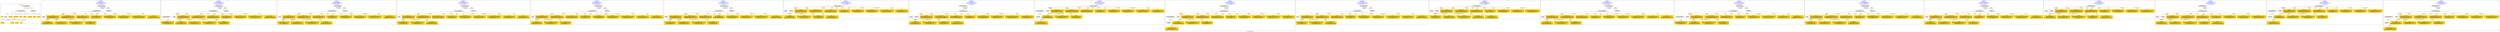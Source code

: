 digraph n0 {
fontcolor="blue"
remincross="true"
label="s27-s-the-huntington.json"
subgraph cluster_0 {
label="1-correct model"
n2[style="filled",color="white",fillcolor="lightgray",label="CulturalHeritageObject1"];
n3[shape="plaintext",style="filled",fillcolor="gold",label="date"];
n4[style="filled",color="white",fillcolor="lightgray",label="Person1"];
n5[shape="plaintext",style="filled",fillcolor="gold",label="description"];
n6[shape="plaintext",style="filled",fillcolor="gold",label="dimensions_inch"];
n7[shape="plaintext",style="filled",fillcolor="gold",label="medium"];
n8[shape="plaintext",style="filled",fillcolor="gold",label="credit_line"];
n9[shape="plaintext",style="filled",fillcolor="gold",label="Artwork_Title"];
n10[shape="plaintext",style="filled",fillcolor="gold",label="object_no"];
n11[shape="plaintext",style="filled",fillcolor="gold",label="nationality"];
n12[shape="plaintext",style="filled",fillcolor="gold",label="birth_date"];
n13[shape="plaintext",style="filled",fillcolor="gold",label="death_date"];
n14[shape="plaintext",style="filled",fillcolor="gold",label="name"];
n15[style="filled",color="white",fillcolor="lightgray",label="EuropeanaAggregation1"];
n16[style="filled",color="white",fillcolor="lightgray",label="WebResource1"];
n17[shape="plaintext",style="filled",fillcolor="gold",label="image_url"];
}
subgraph cluster_1 {
label="candidate 0\nlink coherence:1.0\nnode coherence:1.0\nconfidence:0.5310656670309374\nmapping score:0.6353552223436458\ncost:14.99964\n-precision:1.0-recall:1.0"
n19[style="filled",color="white",fillcolor="lightgray",label="CulturalHeritageObject1"];
n20[style="filled",color="white",fillcolor="lightgray",label="Person1"];
n21[style="filled",color="white",fillcolor="lightgray",label="EuropeanaAggregation1"];
n22[style="filled",color="white",fillcolor="lightgray",label="WebResource1"];
n23[shape="plaintext",style="filled",fillcolor="gold",label="description\n[CulturalHeritageObject,description,0.786]\n[Person,biographicalInformation,0.148]\n[CulturalHeritageObject,title,0.048]\n[CulturalHeritageObject,provenance,0.018]"];
n24[shape="plaintext",style="filled",fillcolor="gold",label="dimensions_inch\n[CulturalHeritageObject,extent,0.563]\n[CulturalHeritageObject,accessionNumber,0.211]\n[CulturalHeritageObject,medium,0.118]\n[CulturalHeritageObject,description,0.108]"];
n25[shape="plaintext",style="filled",fillcolor="gold",label="medium\n[CulturalHeritageObject,medium,0.757]\n[CulturalHeritageObject,description,0.144]\n[CulturalHeritageObject,provenance,0.052]\n[Person,biographicalInformation,0.047]"];
n26[shape="plaintext",style="filled",fillcolor="gold",label="date\n[CulturalHeritageObject,created,0.479]\n[Person,dateOfDeath,0.201]\n[Person,dateOfBirth,0.166]\n[CulturalHeritageObject,title,0.153]"];
n27[shape="plaintext",style="filled",fillcolor="gold",label="Artwork_Title\n[CulturalHeritageObject,description,0.378]\n[CulturalHeritageObject,title,0.371]\n[Person,biographicalInformation,0.162]\n[Concept,prefLabel,0.089]"];
n28[shape="plaintext",style="filled",fillcolor="gold",label="birth_date\n[Person,dateOfBirth,0.384]\n[Person,dateOfDeath,0.328]\n[CulturalHeritageObject,created,0.241]\n[Person,biographicalInformation,0.048]"];
n29[shape="plaintext",style="filled",fillcolor="gold",label="credit_line\n[CulturalHeritageObject,provenance,0.356]\n[WebResource,classLink,0.281]\n[CulturalHeritageObject,description,0.188]\n[Document,classLink,0.175]"];
n30[shape="plaintext",style="filled",fillcolor="gold",label="object_no\n[CulturalHeritageObject,accessionNumber,0.609]\n[CulturalHeritageObject,extent,0.389]\n[WebResource,classLink,0.001]\n[CulturalHeritageObject,description,0.001]"];
n31[shape="plaintext",style="filled",fillcolor="gold",label="name\n[Person,nameOfThePerson,0.408]\n[CulturalHeritageObject,provenance,0.248]\n[Document,classLink,0.177]\n[CulturalHeritageObject,description,0.166]"];
n32[shape="plaintext",style="filled",fillcolor="gold",label="image_url\n[WebResource,classLink,0.573]\n[Document,classLink,0.274]\n[CulturalHeritageObject,medium,0.094]\n[CulturalHeritageObject,description,0.059]"];
n33[shape="plaintext",style="filled",fillcolor="gold",label="nationality\n[Person,countryAssociatedWithThePerson,0.723]\n[CulturalHeritageObject,provenance,0.108]\n[Concept,prefLabel,0.101]\n[CulturalHeritageObject,title,0.068]"];
n34[shape="plaintext",style="filled",fillcolor="gold",label="death_date\n[CulturalHeritageObject,created,0.369]\n[Person,dateOfDeath,0.363]\n[Person,dateOfBirth,0.189]\n[CulturalHeritageObject,title,0.078]"];
}
subgraph cluster_2 {
label="candidate 1\nlink coherence:1.0\nnode coherence:1.0\nconfidence:0.5310656670309374\nmapping score:0.6214663334547569\ncost:15.99963\n-precision:0.88-recall:0.93"
n36[style="filled",color="white",fillcolor="lightgray",label="CulturalHeritageObject1"];
n37[style="filled",color="white",fillcolor="lightgray",label="CulturalHeritageObject2"];
n38[style="filled",color="white",fillcolor="lightgray",label="Person1"];
n39[style="filled",color="white",fillcolor="lightgray",label="EuropeanaAggregation1"];
n40[style="filled",color="white",fillcolor="lightgray",label="WebResource1"];
n41[shape="plaintext",style="filled",fillcolor="gold",label="description\n[CulturalHeritageObject,description,0.786]\n[Person,biographicalInformation,0.148]\n[CulturalHeritageObject,title,0.048]\n[CulturalHeritageObject,provenance,0.018]"];
n42[shape="plaintext",style="filled",fillcolor="gold",label="dimensions_inch\n[CulturalHeritageObject,extent,0.563]\n[CulturalHeritageObject,accessionNumber,0.211]\n[CulturalHeritageObject,medium,0.118]\n[CulturalHeritageObject,description,0.108]"];
n43[shape="plaintext",style="filled",fillcolor="gold",label="medium\n[CulturalHeritageObject,medium,0.757]\n[CulturalHeritageObject,description,0.144]\n[CulturalHeritageObject,provenance,0.052]\n[Person,biographicalInformation,0.047]"];
n44[shape="plaintext",style="filled",fillcolor="gold",label="Artwork_Title\n[CulturalHeritageObject,description,0.378]\n[CulturalHeritageObject,title,0.371]\n[Person,biographicalInformation,0.162]\n[Concept,prefLabel,0.089]"];
n45[shape="plaintext",style="filled",fillcolor="gold",label="date\n[CulturalHeritageObject,created,0.479]\n[Person,dateOfDeath,0.201]\n[Person,dateOfBirth,0.166]\n[CulturalHeritageObject,title,0.153]"];
n46[shape="plaintext",style="filled",fillcolor="gold",label="birth_date\n[Person,dateOfBirth,0.384]\n[Person,dateOfDeath,0.328]\n[CulturalHeritageObject,created,0.241]\n[Person,biographicalInformation,0.048]"];
n47[shape="plaintext",style="filled",fillcolor="gold",label="credit_line\n[CulturalHeritageObject,provenance,0.356]\n[WebResource,classLink,0.281]\n[CulturalHeritageObject,description,0.188]\n[Document,classLink,0.175]"];
n48[shape="plaintext",style="filled",fillcolor="gold",label="object_no\n[CulturalHeritageObject,accessionNumber,0.609]\n[CulturalHeritageObject,extent,0.389]\n[WebResource,classLink,0.001]\n[CulturalHeritageObject,description,0.001]"];
n49[shape="plaintext",style="filled",fillcolor="gold",label="name\n[Person,nameOfThePerson,0.408]\n[CulturalHeritageObject,provenance,0.248]\n[Document,classLink,0.177]\n[CulturalHeritageObject,description,0.166]"];
n50[shape="plaintext",style="filled",fillcolor="gold",label="image_url\n[WebResource,classLink,0.573]\n[Document,classLink,0.274]\n[CulturalHeritageObject,medium,0.094]\n[CulturalHeritageObject,description,0.059]"];
n51[shape="plaintext",style="filled",fillcolor="gold",label="nationality\n[Person,countryAssociatedWithThePerson,0.723]\n[CulturalHeritageObject,provenance,0.108]\n[Concept,prefLabel,0.101]\n[CulturalHeritageObject,title,0.068]"];
n52[shape="plaintext",style="filled",fillcolor="gold",label="death_date\n[CulturalHeritageObject,created,0.369]\n[Person,dateOfDeath,0.363]\n[Person,dateOfBirth,0.189]\n[CulturalHeritageObject,title,0.078]"];
}
subgraph cluster_3 {
label="candidate 10\nlink coherence:1.0\nnode coherence:1.0\nconfidence:0.5007908600662455\nmapping score:0.6252636200220819\ncost:14.99964\n-precision:0.8-recall:0.8"
n54[style="filled",color="white",fillcolor="lightgray",label="CulturalHeritageObject1"];
n55[style="filled",color="white",fillcolor="lightgray",label="Person1"];
n56[style="filled",color="white",fillcolor="lightgray",label="EuropeanaAggregation1"];
n57[style="filled",color="white",fillcolor="lightgray",label="WebResource1"];
n58[shape="plaintext",style="filled",fillcolor="gold",label="description\n[CulturalHeritageObject,description,0.786]\n[Person,biographicalInformation,0.148]\n[CulturalHeritageObject,title,0.048]\n[CulturalHeritageObject,provenance,0.018]"];
n59[shape="plaintext",style="filled",fillcolor="gold",label="dimensions_inch\n[CulturalHeritageObject,extent,0.563]\n[CulturalHeritageObject,accessionNumber,0.211]\n[CulturalHeritageObject,medium,0.118]\n[CulturalHeritageObject,description,0.108]"];
n60[shape="plaintext",style="filled",fillcolor="gold",label="medium\n[CulturalHeritageObject,medium,0.757]\n[CulturalHeritageObject,description,0.144]\n[CulturalHeritageObject,provenance,0.052]\n[Person,biographicalInformation,0.047]"];
n61[shape="plaintext",style="filled",fillcolor="gold",label="death_date\n[CulturalHeritageObject,created,0.369]\n[Person,dateOfDeath,0.363]\n[Person,dateOfBirth,0.189]\n[CulturalHeritageObject,title,0.078]"];
n62[shape="plaintext",style="filled",fillcolor="gold",label="Artwork_Title\n[CulturalHeritageObject,description,0.378]\n[CulturalHeritageObject,title,0.371]\n[Person,biographicalInformation,0.162]\n[Concept,prefLabel,0.089]"];
n63[shape="plaintext",style="filled",fillcolor="gold",label="date\n[CulturalHeritageObject,created,0.479]\n[Person,dateOfDeath,0.201]\n[Person,dateOfBirth,0.166]\n[CulturalHeritageObject,title,0.153]"];
n64[shape="plaintext",style="filled",fillcolor="gold",label="credit_line\n[CulturalHeritageObject,provenance,0.356]\n[WebResource,classLink,0.281]\n[CulturalHeritageObject,description,0.188]\n[Document,classLink,0.175]"];
n65[shape="plaintext",style="filled",fillcolor="gold",label="object_no\n[CulturalHeritageObject,accessionNumber,0.609]\n[CulturalHeritageObject,extent,0.389]\n[WebResource,classLink,0.001]\n[CulturalHeritageObject,description,0.001]"];
n66[shape="plaintext",style="filled",fillcolor="gold",label="name\n[Person,nameOfThePerson,0.408]\n[CulturalHeritageObject,provenance,0.248]\n[Document,classLink,0.177]\n[CulturalHeritageObject,description,0.166]"];
n67[shape="plaintext",style="filled",fillcolor="gold",label="image_url\n[WebResource,classLink,0.573]\n[Document,classLink,0.274]\n[CulturalHeritageObject,medium,0.094]\n[CulturalHeritageObject,description,0.059]"];
n68[shape="plaintext",style="filled",fillcolor="gold",label="nationality\n[Person,countryAssociatedWithThePerson,0.723]\n[CulturalHeritageObject,provenance,0.108]\n[Concept,prefLabel,0.101]\n[CulturalHeritageObject,title,0.068]"];
n69[shape="plaintext",style="filled",fillcolor="gold",label="birth_date\n[Person,dateOfBirth,0.384]\n[Person,dateOfDeath,0.328]\n[CulturalHeritageObject,created,0.241]\n[Person,biographicalInformation,0.048]"];
}
subgraph cluster_4 {
label="candidate 11\nlink coherence:1.0\nnode coherence:1.0\nconfidence:0.4984943403499711\nmapping score:0.6244981134499904\ncost:14.99964\n-precision:0.8-recall:0.8"
n71[style="filled",color="white",fillcolor="lightgray",label="CulturalHeritageObject1"];
n72[style="filled",color="white",fillcolor="lightgray",label="Person1"];
n73[style="filled",color="white",fillcolor="lightgray",label="EuropeanaAggregation1"];
n74[style="filled",color="white",fillcolor="lightgray",label="WebResource1"];
n75[shape="plaintext",style="filled",fillcolor="gold",label="description\n[CulturalHeritageObject,description,0.786]\n[Person,biographicalInformation,0.148]\n[CulturalHeritageObject,title,0.048]\n[CulturalHeritageObject,provenance,0.018]"];
n76[shape="plaintext",style="filled",fillcolor="gold",label="dimensions_inch\n[CulturalHeritageObject,extent,0.563]\n[CulturalHeritageObject,accessionNumber,0.211]\n[CulturalHeritageObject,medium,0.118]\n[CulturalHeritageObject,description,0.108]"];
n77[shape="plaintext",style="filled",fillcolor="gold",label="medium\n[CulturalHeritageObject,medium,0.757]\n[CulturalHeritageObject,description,0.144]\n[CulturalHeritageObject,provenance,0.052]\n[Person,biographicalInformation,0.047]"];
n78[shape="plaintext",style="filled",fillcolor="gold",label="date\n[CulturalHeritageObject,created,0.479]\n[Person,dateOfDeath,0.201]\n[Person,dateOfBirth,0.166]\n[CulturalHeritageObject,title,0.153]"];
n79[shape="plaintext",style="filled",fillcolor="gold",label="Artwork_Title\n[CulturalHeritageObject,description,0.378]\n[CulturalHeritageObject,title,0.371]\n[Person,biographicalInformation,0.162]\n[Concept,prefLabel,0.089]"];
n80[shape="plaintext",style="filled",fillcolor="gold",label="death_date\n[CulturalHeritageObject,created,0.369]\n[Person,dateOfDeath,0.363]\n[Person,dateOfBirth,0.189]\n[CulturalHeritageObject,title,0.078]"];
n81[shape="plaintext",style="filled",fillcolor="gold",label="credit_line\n[CulturalHeritageObject,provenance,0.356]\n[WebResource,classLink,0.281]\n[CulturalHeritageObject,description,0.188]\n[Document,classLink,0.175]"];
n82[shape="plaintext",style="filled",fillcolor="gold",label="object_no\n[CulturalHeritageObject,accessionNumber,0.609]\n[CulturalHeritageObject,extent,0.389]\n[WebResource,classLink,0.001]\n[CulturalHeritageObject,description,0.001]"];
n83[shape="plaintext",style="filled",fillcolor="gold",label="image_url\n[WebResource,classLink,0.573]\n[Document,classLink,0.274]\n[CulturalHeritageObject,medium,0.094]\n[CulturalHeritageObject,description,0.059]"];
n84[shape="plaintext",style="filled",fillcolor="gold",label="nationality\n[Person,countryAssociatedWithThePerson,0.723]\n[CulturalHeritageObject,provenance,0.108]\n[Concept,prefLabel,0.101]\n[CulturalHeritageObject,title,0.068]"];
n85[shape="plaintext",style="filled",fillcolor="gold",label="name\n[Person,nameOfThePerson,0.408]\n[CulturalHeritageObject,provenance,0.248]\n[Document,classLink,0.177]\n[CulturalHeritageObject,description,0.166]"];
n86[shape="plaintext",style="filled",fillcolor="gold",label="birth_date\n[Person,dateOfBirth,0.384]\n[Person,dateOfDeath,0.328]\n[CulturalHeritageObject,created,0.241]\n[Person,biographicalInformation,0.048]"];
}
subgraph cluster_5 {
label="candidate 12\nlink coherence:1.0\nnode coherence:1.0\nconfidence:0.49501139213354056\nmapping score:0.6233371307111802\ncost:14.99964\n-precision:0.8-recall:0.8"
n88[style="filled",color="white",fillcolor="lightgray",label="CulturalHeritageObject1"];
n89[style="filled",color="white",fillcolor="lightgray",label="Person1"];
n90[style="filled",color="white",fillcolor="lightgray",label="EuropeanaAggregation1"];
n91[style="filled",color="white",fillcolor="lightgray",label="WebResource1"];
n92[shape="plaintext",style="filled",fillcolor="gold",label="description\n[CulturalHeritageObject,description,0.786]\n[Person,biographicalInformation,0.148]\n[CulturalHeritageObject,title,0.048]\n[CulturalHeritageObject,provenance,0.018]"];
n93[shape="plaintext",style="filled",fillcolor="gold",label="dimensions_inch\n[CulturalHeritageObject,extent,0.563]\n[CulturalHeritageObject,accessionNumber,0.211]\n[CulturalHeritageObject,medium,0.118]\n[CulturalHeritageObject,description,0.108]"];
n94[shape="plaintext",style="filled",fillcolor="gold",label="medium\n[CulturalHeritageObject,medium,0.757]\n[CulturalHeritageObject,description,0.144]\n[CulturalHeritageObject,provenance,0.052]\n[Person,biographicalInformation,0.047]"];
n95[shape="plaintext",style="filled",fillcolor="gold",label="death_date\n[CulturalHeritageObject,created,0.369]\n[Person,dateOfDeath,0.363]\n[Person,dateOfBirth,0.189]\n[CulturalHeritageObject,title,0.078]"];
n96[shape="plaintext",style="filled",fillcolor="gold",label="Artwork_Title\n[CulturalHeritageObject,description,0.378]\n[CulturalHeritageObject,title,0.371]\n[Person,biographicalInformation,0.162]\n[Concept,prefLabel,0.089]"];
n97[shape="plaintext",style="filled",fillcolor="gold",label="birth_date\n[Person,dateOfBirth,0.384]\n[Person,dateOfDeath,0.328]\n[CulturalHeritageObject,created,0.241]\n[Person,biographicalInformation,0.048]"];
n98[shape="plaintext",style="filled",fillcolor="gold",label="credit_line\n[CulturalHeritageObject,provenance,0.356]\n[WebResource,classLink,0.281]\n[CulturalHeritageObject,description,0.188]\n[Document,classLink,0.175]"];
n99[shape="plaintext",style="filled",fillcolor="gold",label="object_no\n[CulturalHeritageObject,accessionNumber,0.609]\n[CulturalHeritageObject,extent,0.389]\n[WebResource,classLink,0.001]\n[CulturalHeritageObject,description,0.001]"];
n100[shape="plaintext",style="filled",fillcolor="gold",label="image_url\n[WebResource,classLink,0.573]\n[Document,classLink,0.274]\n[CulturalHeritageObject,medium,0.094]\n[CulturalHeritageObject,description,0.059]"];
n101[shape="plaintext",style="filled",fillcolor="gold",label="nationality\n[Person,countryAssociatedWithThePerson,0.723]\n[CulturalHeritageObject,provenance,0.108]\n[Concept,prefLabel,0.101]\n[CulturalHeritageObject,title,0.068]"];
n102[shape="plaintext",style="filled",fillcolor="gold",label="name\n[Person,nameOfThePerson,0.408]\n[CulturalHeritageObject,provenance,0.248]\n[Document,classLink,0.177]\n[CulturalHeritageObject,description,0.166]"];
n103[shape="plaintext",style="filled",fillcolor="gold",label="date\n[CulturalHeritageObject,created,0.479]\n[Person,dateOfDeath,0.201]\n[Person,dateOfBirth,0.166]\n[CulturalHeritageObject,title,0.153]"];
}
subgraph cluster_6 {
label="candidate 13\nlink coherence:1.0\nnode coherence:1.0\nconfidence:0.4930171091029998\nmapping score:0.6226723697009999\ncost:14.99964\n-precision:0.87-recall:0.87"
n105[style="filled",color="white",fillcolor="lightgray",label="CulturalHeritageObject1"];
n106[style="filled",color="white",fillcolor="lightgray",label="Person1"];
n107[style="filled",color="white",fillcolor="lightgray",label="EuropeanaAggregation1"];
n108[style="filled",color="white",fillcolor="lightgray",label="WebResource1"];
n109[shape="plaintext",style="filled",fillcolor="gold",label="description\n[CulturalHeritageObject,description,0.786]\n[Person,biographicalInformation,0.148]\n[CulturalHeritageObject,title,0.048]\n[CulturalHeritageObject,provenance,0.018]"];
n110[shape="plaintext",style="filled",fillcolor="gold",label="dimensions_inch\n[CulturalHeritageObject,extent,0.563]\n[CulturalHeritageObject,accessionNumber,0.211]\n[CulturalHeritageObject,medium,0.118]\n[CulturalHeritageObject,description,0.108]"];
n111[shape="plaintext",style="filled",fillcolor="gold",label="medium\n[CulturalHeritageObject,medium,0.757]\n[CulturalHeritageObject,description,0.144]\n[CulturalHeritageObject,provenance,0.052]\n[Person,biographicalInformation,0.047]"];
n112[shape="plaintext",style="filled",fillcolor="gold",label="birth_date\n[Person,dateOfBirth,0.384]\n[Person,dateOfDeath,0.328]\n[CulturalHeritageObject,created,0.241]\n[Person,biographicalInformation,0.048]"];
n113[shape="plaintext",style="filled",fillcolor="gold",label="Artwork_Title\n[CulturalHeritageObject,description,0.378]\n[CulturalHeritageObject,title,0.371]\n[Person,biographicalInformation,0.162]\n[Concept,prefLabel,0.089]"];
n114[shape="plaintext",style="filled",fillcolor="gold",label="date\n[CulturalHeritageObject,created,0.479]\n[Person,dateOfDeath,0.201]\n[Person,dateOfBirth,0.166]\n[CulturalHeritageObject,title,0.153]"];
n115[shape="plaintext",style="filled",fillcolor="gold",label="credit_line\n[CulturalHeritageObject,provenance,0.356]\n[WebResource,classLink,0.281]\n[CulturalHeritageObject,description,0.188]\n[Document,classLink,0.175]"];
n116[shape="plaintext",style="filled",fillcolor="gold",label="object_no\n[CulturalHeritageObject,accessionNumber,0.609]\n[CulturalHeritageObject,extent,0.389]\n[WebResource,classLink,0.001]\n[CulturalHeritageObject,description,0.001]"];
n117[shape="plaintext",style="filled",fillcolor="gold",label="name\n[Person,nameOfThePerson,0.408]\n[CulturalHeritageObject,provenance,0.248]\n[Document,classLink,0.177]\n[CulturalHeritageObject,description,0.166]"];
n118[shape="plaintext",style="filled",fillcolor="gold",label="image_url\n[WebResource,classLink,0.573]\n[Document,classLink,0.274]\n[CulturalHeritageObject,medium,0.094]\n[CulturalHeritageObject,description,0.059]"];
n119[shape="plaintext",style="filled",fillcolor="gold",label="nationality\n[Person,countryAssociatedWithThePerson,0.723]\n[CulturalHeritageObject,provenance,0.108]\n[Concept,prefLabel,0.101]\n[CulturalHeritageObject,title,0.068]"];
n120[shape="plaintext",style="filled",fillcolor="gold",label="death_date\n[CulturalHeritageObject,created,0.369]\n[Person,dateOfDeath,0.363]\n[Person,dateOfBirth,0.189]\n[CulturalHeritageObject,title,0.078]"];
}
subgraph cluster_7 {
label="candidate 14\nlink coherence:1.0\nnode coherence:1.0\nconfidence:0.49277880002654356\nmapping score:0.6225929333421812\ncost:13.99984\n-precision:0.79-recall:0.73"
n122[style="filled",color="white",fillcolor="lightgray",label="CulturalHeritageObject1"];
n123[style="filled",color="white",fillcolor="lightgray",label="Person1"];
n124[style="filled",color="white",fillcolor="lightgray",label="Document1"];
n125[shape="plaintext",style="filled",fillcolor="gold",label="image_url\n[WebResource,classLink,0.573]\n[Document,classLink,0.274]\n[CulturalHeritageObject,medium,0.094]\n[CulturalHeritageObject,description,0.059]"];
n126[shape="plaintext",style="filled",fillcolor="gold",label="description\n[CulturalHeritageObject,description,0.786]\n[Person,biographicalInformation,0.148]\n[CulturalHeritageObject,title,0.048]\n[CulturalHeritageObject,provenance,0.018]"];
n127[shape="plaintext",style="filled",fillcolor="gold",label="dimensions_inch\n[CulturalHeritageObject,extent,0.563]\n[CulturalHeritageObject,accessionNumber,0.211]\n[CulturalHeritageObject,medium,0.118]\n[CulturalHeritageObject,description,0.108]"];
n128[shape="plaintext",style="filled",fillcolor="gold",label="medium\n[CulturalHeritageObject,medium,0.757]\n[CulturalHeritageObject,description,0.144]\n[CulturalHeritageObject,provenance,0.052]\n[Person,biographicalInformation,0.047]"];
n129[shape="plaintext",style="filled",fillcolor="gold",label="date\n[CulturalHeritageObject,created,0.479]\n[Person,dateOfDeath,0.201]\n[Person,dateOfBirth,0.166]\n[CulturalHeritageObject,title,0.153]"];
n130[shape="plaintext",style="filled",fillcolor="gold",label="Artwork_Title\n[CulturalHeritageObject,description,0.378]\n[CulturalHeritageObject,title,0.371]\n[Person,biographicalInformation,0.162]\n[Concept,prefLabel,0.089]"];
n131[shape="plaintext",style="filled",fillcolor="gold",label="birth_date\n[Person,dateOfBirth,0.384]\n[Person,dateOfDeath,0.328]\n[CulturalHeritageObject,created,0.241]\n[Person,biographicalInformation,0.048]"];
n132[shape="plaintext",style="filled",fillcolor="gold",label="credit_line\n[CulturalHeritageObject,provenance,0.356]\n[WebResource,classLink,0.281]\n[CulturalHeritageObject,description,0.188]\n[Document,classLink,0.175]"];
n133[shape="plaintext",style="filled",fillcolor="gold",label="object_no\n[CulturalHeritageObject,accessionNumber,0.609]\n[CulturalHeritageObject,extent,0.389]\n[WebResource,classLink,0.001]\n[CulturalHeritageObject,description,0.001]"];
n134[shape="plaintext",style="filled",fillcolor="gold",label="nationality\n[Person,countryAssociatedWithThePerson,0.723]\n[CulturalHeritageObject,provenance,0.108]\n[Concept,prefLabel,0.101]\n[CulturalHeritageObject,title,0.068]"];
n135[shape="plaintext",style="filled",fillcolor="gold",label="name\n[Person,nameOfThePerson,0.408]\n[CulturalHeritageObject,provenance,0.248]\n[Document,classLink,0.177]\n[CulturalHeritageObject,description,0.166]"];
n136[shape="plaintext",style="filled",fillcolor="gold",label="death_date\n[CulturalHeritageObject,created,0.369]\n[Person,dateOfDeath,0.363]\n[Person,dateOfBirth,0.189]\n[CulturalHeritageObject,title,0.078]"];
}
subgraph cluster_8 {
label="candidate 15\nlink coherence:1.0\nnode coherence:1.0\nconfidence:0.49277880002654356\nmapping score:0.6225929333421812\ncost:14.99973\n-precision:0.8-recall:0.8"
n138[style="filled",color="white",fillcolor="lightgray",label="CulturalHeritageObject1"];
n139[style="filled",color="white",fillcolor="lightgray",label="Person1"];
n140[style="filled",color="white",fillcolor="lightgray",label="Document1"];
n141[style="filled",color="white",fillcolor="lightgray",label="EuropeanaAggregation1"];
n142[shape="plaintext",style="filled",fillcolor="gold",label="image_url\n[WebResource,classLink,0.573]\n[Document,classLink,0.274]\n[CulturalHeritageObject,medium,0.094]\n[CulturalHeritageObject,description,0.059]"];
n143[shape="plaintext",style="filled",fillcolor="gold",label="description\n[CulturalHeritageObject,description,0.786]\n[Person,biographicalInformation,0.148]\n[CulturalHeritageObject,title,0.048]\n[CulturalHeritageObject,provenance,0.018]"];
n144[shape="plaintext",style="filled",fillcolor="gold",label="dimensions_inch\n[CulturalHeritageObject,extent,0.563]\n[CulturalHeritageObject,accessionNumber,0.211]\n[CulturalHeritageObject,medium,0.118]\n[CulturalHeritageObject,description,0.108]"];
n145[shape="plaintext",style="filled",fillcolor="gold",label="medium\n[CulturalHeritageObject,medium,0.757]\n[CulturalHeritageObject,description,0.144]\n[CulturalHeritageObject,provenance,0.052]\n[Person,biographicalInformation,0.047]"];
n146[shape="plaintext",style="filled",fillcolor="gold",label="date\n[CulturalHeritageObject,created,0.479]\n[Person,dateOfDeath,0.201]\n[Person,dateOfBirth,0.166]\n[CulturalHeritageObject,title,0.153]"];
n147[shape="plaintext",style="filled",fillcolor="gold",label="Artwork_Title\n[CulturalHeritageObject,description,0.378]\n[CulturalHeritageObject,title,0.371]\n[Person,biographicalInformation,0.162]\n[Concept,prefLabel,0.089]"];
n148[shape="plaintext",style="filled",fillcolor="gold",label="birth_date\n[Person,dateOfBirth,0.384]\n[Person,dateOfDeath,0.328]\n[CulturalHeritageObject,created,0.241]\n[Person,biographicalInformation,0.048]"];
n149[shape="plaintext",style="filled",fillcolor="gold",label="credit_line\n[CulturalHeritageObject,provenance,0.356]\n[WebResource,classLink,0.281]\n[CulturalHeritageObject,description,0.188]\n[Document,classLink,0.175]"];
n150[shape="plaintext",style="filled",fillcolor="gold",label="object_no\n[CulturalHeritageObject,accessionNumber,0.609]\n[CulturalHeritageObject,extent,0.389]\n[WebResource,classLink,0.001]\n[CulturalHeritageObject,description,0.001]"];
n151[shape="plaintext",style="filled",fillcolor="gold",label="nationality\n[Person,countryAssociatedWithThePerson,0.723]\n[CulturalHeritageObject,provenance,0.108]\n[Concept,prefLabel,0.101]\n[CulturalHeritageObject,title,0.068]"];
n152[shape="plaintext",style="filled",fillcolor="gold",label="name\n[Person,nameOfThePerson,0.408]\n[CulturalHeritageObject,provenance,0.248]\n[Document,classLink,0.177]\n[CulturalHeritageObject,description,0.166]"];
n153[shape="plaintext",style="filled",fillcolor="gold",label="death_date\n[CulturalHeritageObject,created,0.369]\n[Person,dateOfDeath,0.363]\n[Person,dateOfBirth,0.189]\n[CulturalHeritageObject,title,0.078]"];
}
subgraph cluster_9 {
label="candidate 16\nlink coherence:1.0\nnode coherence:1.0\nconfidence:0.49277880002654356\nmapping score:0.6225929333421812\ncost:14.99985\n-precision:0.73-recall:0.73"
n155[style="filled",color="white",fillcolor="lightgray",label="CulturalHeritageObject1"];
n156[style="filled",color="white",fillcolor="lightgray",label="CulturalHeritageObject2"];
n157[style="filled",color="white",fillcolor="lightgray",label="Person1"];
n158[style="filled",color="white",fillcolor="lightgray",label="Document2"];
n159[shape="plaintext",style="filled",fillcolor="gold",label="description\n[CulturalHeritageObject,description,0.786]\n[Person,biographicalInformation,0.148]\n[CulturalHeritageObject,title,0.048]\n[CulturalHeritageObject,provenance,0.018]"];
n160[shape="plaintext",style="filled",fillcolor="gold",label="dimensions_inch\n[CulturalHeritageObject,extent,0.563]\n[CulturalHeritageObject,accessionNumber,0.211]\n[CulturalHeritageObject,medium,0.118]\n[CulturalHeritageObject,description,0.108]"];
n161[shape="plaintext",style="filled",fillcolor="gold",label="medium\n[CulturalHeritageObject,medium,0.757]\n[CulturalHeritageObject,description,0.144]\n[CulturalHeritageObject,provenance,0.052]\n[Person,biographicalInformation,0.047]"];
n162[shape="plaintext",style="filled",fillcolor="gold",label="date\n[CulturalHeritageObject,created,0.479]\n[Person,dateOfDeath,0.201]\n[Person,dateOfBirth,0.166]\n[CulturalHeritageObject,title,0.153]"];
n163[shape="plaintext",style="filled",fillcolor="gold",label="Artwork_Title\n[CulturalHeritageObject,description,0.378]\n[CulturalHeritageObject,title,0.371]\n[Person,biographicalInformation,0.162]\n[Concept,prefLabel,0.089]"];
n164[shape="plaintext",style="filled",fillcolor="gold",label="birth_date\n[Person,dateOfBirth,0.384]\n[Person,dateOfDeath,0.328]\n[CulturalHeritageObject,created,0.241]\n[Person,biographicalInformation,0.048]"];
n165[shape="plaintext",style="filled",fillcolor="gold",label="credit_line\n[CulturalHeritageObject,provenance,0.356]\n[WebResource,classLink,0.281]\n[CulturalHeritageObject,description,0.188]\n[Document,classLink,0.175]"];
n166[shape="plaintext",style="filled",fillcolor="gold",label="object_no\n[CulturalHeritageObject,accessionNumber,0.609]\n[CulturalHeritageObject,extent,0.389]\n[WebResource,classLink,0.001]\n[CulturalHeritageObject,description,0.001]"];
n167[shape="plaintext",style="filled",fillcolor="gold",label="image_url\n[WebResource,classLink,0.573]\n[Document,classLink,0.274]\n[CulturalHeritageObject,medium,0.094]\n[CulturalHeritageObject,description,0.059]"];
n168[shape="plaintext",style="filled",fillcolor="gold",label="nationality\n[Person,countryAssociatedWithThePerson,0.723]\n[CulturalHeritageObject,provenance,0.108]\n[Concept,prefLabel,0.101]\n[CulturalHeritageObject,title,0.068]"];
n169[shape="plaintext",style="filled",fillcolor="gold",label="name\n[Person,nameOfThePerson,0.408]\n[CulturalHeritageObject,provenance,0.248]\n[Document,classLink,0.177]\n[CulturalHeritageObject,description,0.166]"];
n170[shape="plaintext",style="filled",fillcolor="gold",label="death_date\n[CulturalHeritageObject,created,0.369]\n[Person,dateOfDeath,0.363]\n[Person,dateOfBirth,0.189]\n[CulturalHeritageObject,title,0.078]"];
}
subgraph cluster_10 {
label="candidate 17\nlink coherence:1.0\nnode coherence:1.0\nconfidence:0.49277880002654356\nmapping score:0.6225929333421812\ncost:15.99974\n-precision:0.75-recall:0.8"
n172[style="filled",color="white",fillcolor="lightgray",label="CulturalHeritageObject1"];
n173[style="filled",color="white",fillcolor="lightgray",label="CulturalHeritageObject2"];
n174[style="filled",color="white",fillcolor="lightgray",label="Person1"];
n175[style="filled",color="white",fillcolor="lightgray",label="Document2"];
n176[style="filled",color="white",fillcolor="lightgray",label="EuropeanaAggregation1"];
n177[shape="plaintext",style="filled",fillcolor="gold",label="description\n[CulturalHeritageObject,description,0.786]\n[Person,biographicalInformation,0.148]\n[CulturalHeritageObject,title,0.048]\n[CulturalHeritageObject,provenance,0.018]"];
n178[shape="plaintext",style="filled",fillcolor="gold",label="dimensions_inch\n[CulturalHeritageObject,extent,0.563]\n[CulturalHeritageObject,accessionNumber,0.211]\n[CulturalHeritageObject,medium,0.118]\n[CulturalHeritageObject,description,0.108]"];
n179[shape="plaintext",style="filled",fillcolor="gold",label="medium\n[CulturalHeritageObject,medium,0.757]\n[CulturalHeritageObject,description,0.144]\n[CulturalHeritageObject,provenance,0.052]\n[Person,biographicalInformation,0.047]"];
n180[shape="plaintext",style="filled",fillcolor="gold",label="date\n[CulturalHeritageObject,created,0.479]\n[Person,dateOfDeath,0.201]\n[Person,dateOfBirth,0.166]\n[CulturalHeritageObject,title,0.153]"];
n181[shape="plaintext",style="filled",fillcolor="gold",label="Artwork_Title\n[CulturalHeritageObject,description,0.378]\n[CulturalHeritageObject,title,0.371]\n[Person,biographicalInformation,0.162]\n[Concept,prefLabel,0.089]"];
n182[shape="plaintext",style="filled",fillcolor="gold",label="birth_date\n[Person,dateOfBirth,0.384]\n[Person,dateOfDeath,0.328]\n[CulturalHeritageObject,created,0.241]\n[Person,biographicalInformation,0.048]"];
n183[shape="plaintext",style="filled",fillcolor="gold",label="credit_line\n[CulturalHeritageObject,provenance,0.356]\n[WebResource,classLink,0.281]\n[CulturalHeritageObject,description,0.188]\n[Document,classLink,0.175]"];
n184[shape="plaintext",style="filled",fillcolor="gold",label="object_no\n[CulturalHeritageObject,accessionNumber,0.609]\n[CulturalHeritageObject,extent,0.389]\n[WebResource,classLink,0.001]\n[CulturalHeritageObject,description,0.001]"];
n185[shape="plaintext",style="filled",fillcolor="gold",label="image_url\n[WebResource,classLink,0.573]\n[Document,classLink,0.274]\n[CulturalHeritageObject,medium,0.094]\n[CulturalHeritageObject,description,0.059]"];
n186[shape="plaintext",style="filled",fillcolor="gold",label="nationality\n[Person,countryAssociatedWithThePerson,0.723]\n[CulturalHeritageObject,provenance,0.108]\n[Concept,prefLabel,0.101]\n[CulturalHeritageObject,title,0.068]"];
n187[shape="plaintext",style="filled",fillcolor="gold",label="name\n[Person,nameOfThePerson,0.408]\n[CulturalHeritageObject,provenance,0.248]\n[Document,classLink,0.177]\n[CulturalHeritageObject,description,0.166]"];
n188[shape="plaintext",style="filled",fillcolor="gold",label="death_date\n[CulturalHeritageObject,created,0.369]\n[Person,dateOfDeath,0.363]\n[Person,dateOfBirth,0.189]\n[CulturalHeritageObject,title,0.078]"];
}
subgraph cluster_11 {
label="candidate 18\nlink coherence:1.0\nnode coherence:1.0\nconfidence:0.4874366460100715\nmapping score:0.6208122153366905\ncost:14.99964\n-precision:0.73-recall:0.73"
n190[style="filled",color="white",fillcolor="lightgray",label="CulturalHeritageObject1"];
n191[style="filled",color="white",fillcolor="lightgray",label="Person1"];
n192[style="filled",color="white",fillcolor="lightgray",label="EuropeanaAggregation1"];
n193[style="filled",color="white",fillcolor="lightgray",label="WebResource1"];
n194[shape="plaintext",style="filled",fillcolor="gold",label="description\n[CulturalHeritageObject,description,0.786]\n[Person,biographicalInformation,0.148]\n[CulturalHeritageObject,title,0.048]\n[CulturalHeritageObject,provenance,0.018]"];
n195[shape="plaintext",style="filled",fillcolor="gold",label="dimensions_inch\n[CulturalHeritageObject,extent,0.563]\n[CulturalHeritageObject,accessionNumber,0.211]\n[CulturalHeritageObject,medium,0.118]\n[CulturalHeritageObject,description,0.108]"];
n196[shape="plaintext",style="filled",fillcolor="gold",label="medium\n[CulturalHeritageObject,medium,0.757]\n[CulturalHeritageObject,description,0.144]\n[CulturalHeritageObject,provenance,0.052]\n[Person,biographicalInformation,0.047]"];
n197[shape="plaintext",style="filled",fillcolor="gold",label="death_date\n[CulturalHeritageObject,created,0.369]\n[Person,dateOfDeath,0.363]\n[Person,dateOfBirth,0.189]\n[CulturalHeritageObject,title,0.078]"];
n198[shape="plaintext",style="filled",fillcolor="gold",label="Artwork_Title\n[CulturalHeritageObject,description,0.378]\n[CulturalHeritageObject,title,0.371]\n[Person,biographicalInformation,0.162]\n[Concept,prefLabel,0.089]"];
n199[shape="plaintext",style="filled",fillcolor="gold",label="date\n[CulturalHeritageObject,created,0.479]\n[Person,dateOfDeath,0.201]\n[Person,dateOfBirth,0.166]\n[CulturalHeritageObject,title,0.153]"];
n200[shape="plaintext",style="filled",fillcolor="gold",label="credit_line\n[CulturalHeritageObject,provenance,0.356]\n[WebResource,classLink,0.281]\n[CulturalHeritageObject,description,0.188]\n[Document,classLink,0.175]"];
n201[shape="plaintext",style="filled",fillcolor="gold",label="object_no\n[CulturalHeritageObject,accessionNumber,0.609]\n[CulturalHeritageObject,extent,0.389]\n[WebResource,classLink,0.001]\n[CulturalHeritageObject,description,0.001]"];
n202[shape="plaintext",style="filled",fillcolor="gold",label="image_url\n[WebResource,classLink,0.573]\n[Document,classLink,0.274]\n[CulturalHeritageObject,medium,0.094]\n[CulturalHeritageObject,description,0.059]"];
n203[shape="plaintext",style="filled",fillcolor="gold",label="nationality\n[Person,countryAssociatedWithThePerson,0.723]\n[CulturalHeritageObject,provenance,0.108]\n[Concept,prefLabel,0.101]\n[CulturalHeritageObject,title,0.068]"];
n204[shape="plaintext",style="filled",fillcolor="gold",label="name\n[Person,nameOfThePerson,0.408]\n[CulturalHeritageObject,provenance,0.248]\n[Document,classLink,0.177]\n[CulturalHeritageObject,description,0.166]"];
n205[shape="plaintext",style="filled",fillcolor="gold",label="birth_date\n[Person,dateOfBirth,0.384]\n[Person,dateOfDeath,0.328]\n[CulturalHeritageObject,created,0.241]\n[Person,biographicalInformation,0.048]"];
}
subgraph cluster_12 {
label="candidate 19\nlink coherence:1.0\nnode coherence:1.0\nconfidence:0.4869159014579254\nmapping score:0.6206386338193085\ncost:13.99984\n-precision:0.71-recall:0.67"
n207[style="filled",color="white",fillcolor="lightgray",label="CulturalHeritageObject1"];
n208[style="filled",color="white",fillcolor="lightgray",label="Person1"];
n209[style="filled",color="white",fillcolor="lightgray",label="Document1"];
n210[shape="plaintext",style="filled",fillcolor="gold",label="image_url\n[WebResource,classLink,0.573]\n[Document,classLink,0.274]\n[CulturalHeritageObject,medium,0.094]\n[CulturalHeritageObject,description,0.059]"];
n211[shape="plaintext",style="filled",fillcolor="gold",label="description\n[CulturalHeritageObject,description,0.786]\n[Person,biographicalInformation,0.148]\n[CulturalHeritageObject,title,0.048]\n[CulturalHeritageObject,provenance,0.018]"];
n212[shape="plaintext",style="filled",fillcolor="gold",label="dimensions_inch\n[CulturalHeritageObject,extent,0.563]\n[CulturalHeritageObject,accessionNumber,0.211]\n[CulturalHeritageObject,medium,0.118]\n[CulturalHeritageObject,description,0.108]"];
n213[shape="plaintext",style="filled",fillcolor="gold",label="medium\n[CulturalHeritageObject,medium,0.757]\n[CulturalHeritageObject,description,0.144]\n[CulturalHeritageObject,provenance,0.052]\n[Person,biographicalInformation,0.047]"];
n214[shape="plaintext",style="filled",fillcolor="gold",label="date\n[CulturalHeritageObject,created,0.479]\n[Person,dateOfDeath,0.201]\n[Person,dateOfBirth,0.166]\n[CulturalHeritageObject,title,0.153]"];
n215[shape="plaintext",style="filled",fillcolor="gold",label="Artwork_Title\n[CulturalHeritageObject,description,0.378]\n[CulturalHeritageObject,title,0.371]\n[Person,biographicalInformation,0.162]\n[Concept,prefLabel,0.089]"];
n216[shape="plaintext",style="filled",fillcolor="gold",label="death_date\n[CulturalHeritageObject,created,0.369]\n[Person,dateOfDeath,0.363]\n[Person,dateOfBirth,0.189]\n[CulturalHeritageObject,title,0.078]"];
n217[shape="plaintext",style="filled",fillcolor="gold",label="credit_line\n[CulturalHeritageObject,provenance,0.356]\n[WebResource,classLink,0.281]\n[CulturalHeritageObject,description,0.188]\n[Document,classLink,0.175]"];
n218[shape="plaintext",style="filled",fillcolor="gold",label="object_no\n[CulturalHeritageObject,accessionNumber,0.609]\n[CulturalHeritageObject,extent,0.389]\n[WebResource,classLink,0.001]\n[CulturalHeritageObject,description,0.001]"];
n219[shape="plaintext",style="filled",fillcolor="gold",label="name\n[Person,nameOfThePerson,0.408]\n[CulturalHeritageObject,provenance,0.248]\n[Document,classLink,0.177]\n[CulturalHeritageObject,description,0.166]"];
n220[shape="plaintext",style="filled",fillcolor="gold",label="nationality\n[Person,countryAssociatedWithThePerson,0.723]\n[CulturalHeritageObject,provenance,0.108]\n[Concept,prefLabel,0.101]\n[CulturalHeritageObject,title,0.068]"];
n221[shape="plaintext",style="filled",fillcolor="gold",label="birth_date\n[Person,dateOfBirth,0.384]\n[Person,dateOfDeath,0.328]\n[CulturalHeritageObject,created,0.241]\n[Person,biographicalInformation,0.048]"];
}
subgraph cluster_13 {
label="candidate 2\nlink coherence:1.0\nnode coherence:1.0\nconfidence:0.5177114529747633\nmapping score:0.6309038176582544\ncost:14.99964\n-precision:0.93-recall:0.93"
n223[style="filled",color="white",fillcolor="lightgray",label="CulturalHeritageObject1"];
n224[style="filled",color="white",fillcolor="lightgray",label="Person1"];
n225[style="filled",color="white",fillcolor="lightgray",label="EuropeanaAggregation1"];
n226[style="filled",color="white",fillcolor="lightgray",label="WebResource1"];
n227[shape="plaintext",style="filled",fillcolor="gold",label="description\n[CulturalHeritageObject,description,0.786]\n[Person,biographicalInformation,0.148]\n[CulturalHeritageObject,title,0.048]\n[CulturalHeritageObject,provenance,0.018]"];
n228[shape="plaintext",style="filled",fillcolor="gold",label="dimensions_inch\n[CulturalHeritageObject,extent,0.563]\n[CulturalHeritageObject,accessionNumber,0.211]\n[CulturalHeritageObject,medium,0.118]\n[CulturalHeritageObject,description,0.108]"];
n229[shape="plaintext",style="filled",fillcolor="gold",label="medium\n[CulturalHeritageObject,medium,0.757]\n[CulturalHeritageObject,description,0.144]\n[CulturalHeritageObject,provenance,0.052]\n[Person,biographicalInformation,0.047]"];
n230[shape="plaintext",style="filled",fillcolor="gold",label="date\n[CulturalHeritageObject,created,0.479]\n[Person,dateOfDeath,0.201]\n[Person,dateOfBirth,0.166]\n[CulturalHeritageObject,title,0.153]"];
n231[shape="plaintext",style="filled",fillcolor="gold",label="Artwork_Title\n[CulturalHeritageObject,description,0.378]\n[CulturalHeritageObject,title,0.371]\n[Person,biographicalInformation,0.162]\n[Concept,prefLabel,0.089]"];
n232[shape="plaintext",style="filled",fillcolor="gold",label="birth_date\n[Person,dateOfBirth,0.384]\n[Person,dateOfDeath,0.328]\n[CulturalHeritageObject,created,0.241]\n[Person,biographicalInformation,0.048]"];
n233[shape="plaintext",style="filled",fillcolor="gold",label="credit_line\n[CulturalHeritageObject,provenance,0.356]\n[WebResource,classLink,0.281]\n[CulturalHeritageObject,description,0.188]\n[Document,classLink,0.175]"];
n234[shape="plaintext",style="filled",fillcolor="gold",label="object_no\n[CulturalHeritageObject,accessionNumber,0.609]\n[CulturalHeritageObject,extent,0.389]\n[WebResource,classLink,0.001]\n[CulturalHeritageObject,description,0.001]"];
n235[shape="plaintext",style="filled",fillcolor="gold",label="image_url\n[WebResource,classLink,0.573]\n[Document,classLink,0.274]\n[CulturalHeritageObject,medium,0.094]\n[CulturalHeritageObject,description,0.059]"];
n236[shape="plaintext",style="filled",fillcolor="gold",label="nationality\n[Person,countryAssociatedWithThePerson,0.723]\n[CulturalHeritageObject,provenance,0.108]\n[Concept,prefLabel,0.101]\n[CulturalHeritageObject,title,0.068]"];
n237[shape="plaintext",style="filled",fillcolor="gold",label="name\n[Person,nameOfThePerson,0.408]\n[CulturalHeritageObject,provenance,0.248]\n[Document,classLink,0.177]\n[CulturalHeritageObject,description,0.166]"];
n238[shape="plaintext",style="filled",fillcolor="gold",label="death_date\n[CulturalHeritageObject,created,0.369]\n[Person,dateOfDeath,0.363]\n[Person,dateOfBirth,0.189]\n[CulturalHeritageObject,title,0.078]"];
}
subgraph cluster_14 {
label="candidate 3\nlink coherence:1.0\nnode coherence:1.0\nconfidence:0.5177114529747633\nmapping score:0.6170149287693655\ncost:15.99963\n-precision:0.81-recall:0.87"
n240[style="filled",color="white",fillcolor="lightgray",label="CulturalHeritageObject1"];
n241[style="filled",color="white",fillcolor="lightgray",label="CulturalHeritageObject2"];
n242[style="filled",color="white",fillcolor="lightgray",label="Person1"];
n243[style="filled",color="white",fillcolor="lightgray",label="EuropeanaAggregation1"];
n244[style="filled",color="white",fillcolor="lightgray",label="WebResource1"];
n245[shape="plaintext",style="filled",fillcolor="gold",label="description\n[CulturalHeritageObject,description,0.786]\n[Person,biographicalInformation,0.148]\n[CulturalHeritageObject,title,0.048]\n[CulturalHeritageObject,provenance,0.018]"];
n246[shape="plaintext",style="filled",fillcolor="gold",label="dimensions_inch\n[CulturalHeritageObject,extent,0.563]\n[CulturalHeritageObject,accessionNumber,0.211]\n[CulturalHeritageObject,medium,0.118]\n[CulturalHeritageObject,description,0.108]"];
n247[shape="plaintext",style="filled",fillcolor="gold",label="medium\n[CulturalHeritageObject,medium,0.757]\n[CulturalHeritageObject,description,0.144]\n[CulturalHeritageObject,provenance,0.052]\n[Person,biographicalInformation,0.047]"];
n248[shape="plaintext",style="filled",fillcolor="gold",label="Artwork_Title\n[CulturalHeritageObject,description,0.378]\n[CulturalHeritageObject,title,0.371]\n[Person,biographicalInformation,0.162]\n[Concept,prefLabel,0.089]"];
n249[shape="plaintext",style="filled",fillcolor="gold",label="date\n[CulturalHeritageObject,created,0.479]\n[Person,dateOfDeath,0.201]\n[Person,dateOfBirth,0.166]\n[CulturalHeritageObject,title,0.153]"];
n250[shape="plaintext",style="filled",fillcolor="gold",label="birth_date\n[Person,dateOfBirth,0.384]\n[Person,dateOfDeath,0.328]\n[CulturalHeritageObject,created,0.241]\n[Person,biographicalInformation,0.048]"];
n251[shape="plaintext",style="filled",fillcolor="gold",label="credit_line\n[CulturalHeritageObject,provenance,0.356]\n[WebResource,classLink,0.281]\n[CulturalHeritageObject,description,0.188]\n[Document,classLink,0.175]"];
n252[shape="plaintext",style="filled",fillcolor="gold",label="object_no\n[CulturalHeritageObject,accessionNumber,0.609]\n[CulturalHeritageObject,extent,0.389]\n[WebResource,classLink,0.001]\n[CulturalHeritageObject,description,0.001]"];
n253[shape="plaintext",style="filled",fillcolor="gold",label="image_url\n[WebResource,classLink,0.573]\n[Document,classLink,0.274]\n[CulturalHeritageObject,medium,0.094]\n[CulturalHeritageObject,description,0.059]"];
n254[shape="plaintext",style="filled",fillcolor="gold",label="nationality\n[Person,countryAssociatedWithThePerson,0.723]\n[CulturalHeritageObject,provenance,0.108]\n[Concept,prefLabel,0.101]\n[CulturalHeritageObject,title,0.068]"];
n255[shape="plaintext",style="filled",fillcolor="gold",label="name\n[Person,nameOfThePerson,0.408]\n[CulturalHeritageObject,provenance,0.248]\n[Document,classLink,0.177]\n[CulturalHeritageObject,description,0.166]"];
n256[shape="plaintext",style="filled",fillcolor="gold",label="death_date\n[CulturalHeritageObject,created,0.369]\n[Person,dateOfDeath,0.363]\n[Person,dateOfBirth,0.189]\n[CulturalHeritageObject,title,0.078]"];
}
subgraph cluster_15 {
label="candidate 4\nlink coherence:1.0\nnode coherence:1.0\nconfidence:0.5118485544061452\nmapping score:0.6289495181353817\ncost:14.99964\n-precision:0.87-recall:0.87"
n258[style="filled",color="white",fillcolor="lightgray",label="CulturalHeritageObject1"];
n259[style="filled",color="white",fillcolor="lightgray",label="Person1"];
n260[style="filled",color="white",fillcolor="lightgray",label="EuropeanaAggregation1"];
n261[style="filled",color="white",fillcolor="lightgray",label="WebResource1"];
n262[shape="plaintext",style="filled",fillcolor="gold",label="description\n[CulturalHeritageObject,description,0.786]\n[Person,biographicalInformation,0.148]\n[CulturalHeritageObject,title,0.048]\n[CulturalHeritageObject,provenance,0.018]"];
n263[shape="plaintext",style="filled",fillcolor="gold",label="dimensions_inch\n[CulturalHeritageObject,extent,0.563]\n[CulturalHeritageObject,accessionNumber,0.211]\n[CulturalHeritageObject,medium,0.118]\n[CulturalHeritageObject,description,0.108]"];
n264[shape="plaintext",style="filled",fillcolor="gold",label="medium\n[CulturalHeritageObject,medium,0.757]\n[CulturalHeritageObject,description,0.144]\n[CulturalHeritageObject,provenance,0.052]\n[Person,biographicalInformation,0.047]"];
n265[shape="plaintext",style="filled",fillcolor="gold",label="date\n[CulturalHeritageObject,created,0.479]\n[Person,dateOfDeath,0.201]\n[Person,dateOfBirth,0.166]\n[CulturalHeritageObject,title,0.153]"];
n266[shape="plaintext",style="filled",fillcolor="gold",label="Artwork_Title\n[CulturalHeritageObject,description,0.378]\n[CulturalHeritageObject,title,0.371]\n[Person,biographicalInformation,0.162]\n[Concept,prefLabel,0.089]"];
n267[shape="plaintext",style="filled",fillcolor="gold",label="death_date\n[CulturalHeritageObject,created,0.369]\n[Person,dateOfDeath,0.363]\n[Person,dateOfBirth,0.189]\n[CulturalHeritageObject,title,0.078]"];
n268[shape="plaintext",style="filled",fillcolor="gold",label="credit_line\n[CulturalHeritageObject,provenance,0.356]\n[WebResource,classLink,0.281]\n[CulturalHeritageObject,description,0.188]\n[Document,classLink,0.175]"];
n269[shape="plaintext",style="filled",fillcolor="gold",label="object_no\n[CulturalHeritageObject,accessionNumber,0.609]\n[CulturalHeritageObject,extent,0.389]\n[WebResource,classLink,0.001]\n[CulturalHeritageObject,description,0.001]"];
n270[shape="plaintext",style="filled",fillcolor="gold",label="name\n[Person,nameOfThePerson,0.408]\n[CulturalHeritageObject,provenance,0.248]\n[Document,classLink,0.177]\n[CulturalHeritageObject,description,0.166]"];
n271[shape="plaintext",style="filled",fillcolor="gold",label="image_url\n[WebResource,classLink,0.573]\n[Document,classLink,0.274]\n[CulturalHeritageObject,medium,0.094]\n[CulturalHeritageObject,description,0.059]"];
n272[shape="plaintext",style="filled",fillcolor="gold",label="nationality\n[Person,countryAssociatedWithThePerson,0.723]\n[CulturalHeritageObject,provenance,0.108]\n[Concept,prefLabel,0.101]\n[CulturalHeritageObject,title,0.068]"];
n273[shape="plaintext",style="filled",fillcolor="gold",label="birth_date\n[Person,dateOfBirth,0.384]\n[Person,dateOfDeath,0.328]\n[CulturalHeritageObject,created,0.241]\n[Person,biographicalInformation,0.048]"];
}
subgraph cluster_16 {
label="candidate 5\nlink coherence:1.0\nnode coherence:1.0\nconfidence:0.5083656061897146\nmapping score:0.6277885353965715\ncost:14.99964\n-precision:0.87-recall:0.87"
n275[style="filled",color="white",fillcolor="lightgray",label="CulturalHeritageObject1"];
n276[style="filled",color="white",fillcolor="lightgray",label="Person1"];
n277[style="filled",color="white",fillcolor="lightgray",label="EuropeanaAggregation1"];
n278[style="filled",color="white",fillcolor="lightgray",label="WebResource1"];
n279[shape="plaintext",style="filled",fillcolor="gold",label="description\n[CulturalHeritageObject,description,0.786]\n[Person,biographicalInformation,0.148]\n[CulturalHeritageObject,title,0.048]\n[CulturalHeritageObject,provenance,0.018]"];
n280[shape="plaintext",style="filled",fillcolor="gold",label="dimensions_inch\n[CulturalHeritageObject,extent,0.563]\n[CulturalHeritageObject,accessionNumber,0.211]\n[CulturalHeritageObject,medium,0.118]\n[CulturalHeritageObject,description,0.108]"];
n281[shape="plaintext",style="filled",fillcolor="gold",label="medium\n[CulturalHeritageObject,medium,0.757]\n[CulturalHeritageObject,description,0.144]\n[CulturalHeritageObject,provenance,0.052]\n[Person,biographicalInformation,0.047]"];
n282[shape="plaintext",style="filled",fillcolor="gold",label="death_date\n[CulturalHeritageObject,created,0.369]\n[Person,dateOfDeath,0.363]\n[Person,dateOfBirth,0.189]\n[CulturalHeritageObject,title,0.078]"];
n283[shape="plaintext",style="filled",fillcolor="gold",label="Artwork_Title\n[CulturalHeritageObject,description,0.378]\n[CulturalHeritageObject,title,0.371]\n[Person,biographicalInformation,0.162]\n[Concept,prefLabel,0.089]"];
n284[shape="plaintext",style="filled",fillcolor="gold",label="birth_date\n[Person,dateOfBirth,0.384]\n[Person,dateOfDeath,0.328]\n[CulturalHeritageObject,created,0.241]\n[Person,biographicalInformation,0.048]"];
n285[shape="plaintext",style="filled",fillcolor="gold",label="credit_line\n[CulturalHeritageObject,provenance,0.356]\n[WebResource,classLink,0.281]\n[CulturalHeritageObject,description,0.188]\n[Document,classLink,0.175]"];
n286[shape="plaintext",style="filled",fillcolor="gold",label="object_no\n[CulturalHeritageObject,accessionNumber,0.609]\n[CulturalHeritageObject,extent,0.389]\n[WebResource,classLink,0.001]\n[CulturalHeritageObject,description,0.001]"];
n287[shape="plaintext",style="filled",fillcolor="gold",label="name\n[Person,nameOfThePerson,0.408]\n[CulturalHeritageObject,provenance,0.248]\n[Document,classLink,0.177]\n[CulturalHeritageObject,description,0.166]"];
n288[shape="plaintext",style="filled",fillcolor="gold",label="image_url\n[WebResource,classLink,0.573]\n[Document,classLink,0.274]\n[CulturalHeritageObject,medium,0.094]\n[CulturalHeritageObject,description,0.059]"];
n289[shape="plaintext",style="filled",fillcolor="gold",label="nationality\n[Person,countryAssociatedWithThePerson,0.723]\n[CulturalHeritageObject,provenance,0.108]\n[Concept,prefLabel,0.101]\n[CulturalHeritageObject,title,0.068]"];
n290[shape="plaintext",style="filled",fillcolor="gold",label="date\n[CulturalHeritageObject,created,0.479]\n[Person,dateOfDeath,0.201]\n[Person,dateOfBirth,0.166]\n[CulturalHeritageObject,title,0.153]"];
}
subgraph cluster_17 {
label="candidate 6\nlink coherence:1.0\nnode coherence:1.0\nconfidence:0.5061330140827176\nmapping score:0.6270443380275725\ncost:13.99984\n-precision:0.86-recall:0.8"
n292[style="filled",color="white",fillcolor="lightgray",label="CulturalHeritageObject1"];
n293[style="filled",color="white",fillcolor="lightgray",label="Person1"];
n294[style="filled",color="white",fillcolor="lightgray",label="Document1"];
n295[shape="plaintext",style="filled",fillcolor="gold",label="image_url\n[WebResource,classLink,0.573]\n[Document,classLink,0.274]\n[CulturalHeritageObject,medium,0.094]\n[CulturalHeritageObject,description,0.059]"];
n296[shape="plaintext",style="filled",fillcolor="gold",label="description\n[CulturalHeritageObject,description,0.786]\n[Person,biographicalInformation,0.148]\n[CulturalHeritageObject,title,0.048]\n[CulturalHeritageObject,provenance,0.018]"];
n297[shape="plaintext",style="filled",fillcolor="gold",label="dimensions_inch\n[CulturalHeritageObject,extent,0.563]\n[CulturalHeritageObject,accessionNumber,0.211]\n[CulturalHeritageObject,medium,0.118]\n[CulturalHeritageObject,description,0.108]"];
n298[shape="plaintext",style="filled",fillcolor="gold",label="medium\n[CulturalHeritageObject,medium,0.757]\n[CulturalHeritageObject,description,0.144]\n[CulturalHeritageObject,provenance,0.052]\n[Person,biographicalInformation,0.047]"];
n299[shape="plaintext",style="filled",fillcolor="gold",label="date\n[CulturalHeritageObject,created,0.479]\n[Person,dateOfDeath,0.201]\n[Person,dateOfBirth,0.166]\n[CulturalHeritageObject,title,0.153]"];
n300[shape="plaintext",style="filled",fillcolor="gold",label="Artwork_Title\n[CulturalHeritageObject,description,0.378]\n[CulturalHeritageObject,title,0.371]\n[Person,biographicalInformation,0.162]\n[Concept,prefLabel,0.089]"];
n301[shape="plaintext",style="filled",fillcolor="gold",label="birth_date\n[Person,dateOfBirth,0.384]\n[Person,dateOfDeath,0.328]\n[CulturalHeritageObject,created,0.241]\n[Person,biographicalInformation,0.048]"];
n302[shape="plaintext",style="filled",fillcolor="gold",label="credit_line\n[CulturalHeritageObject,provenance,0.356]\n[WebResource,classLink,0.281]\n[CulturalHeritageObject,description,0.188]\n[Document,classLink,0.175]"];
n303[shape="plaintext",style="filled",fillcolor="gold",label="object_no\n[CulturalHeritageObject,accessionNumber,0.609]\n[CulturalHeritageObject,extent,0.389]\n[WebResource,classLink,0.001]\n[CulturalHeritageObject,description,0.001]"];
n304[shape="plaintext",style="filled",fillcolor="gold",label="name\n[Person,nameOfThePerson,0.408]\n[CulturalHeritageObject,provenance,0.248]\n[Document,classLink,0.177]\n[CulturalHeritageObject,description,0.166]"];
n305[shape="plaintext",style="filled",fillcolor="gold",label="nationality\n[Person,countryAssociatedWithThePerson,0.723]\n[CulturalHeritageObject,provenance,0.108]\n[Concept,prefLabel,0.101]\n[CulturalHeritageObject,title,0.068]"];
n306[shape="plaintext",style="filled",fillcolor="gold",label="death_date\n[CulturalHeritageObject,created,0.369]\n[Person,dateOfDeath,0.363]\n[Person,dateOfBirth,0.189]\n[CulturalHeritageObject,title,0.078]"];
}
subgraph cluster_18 {
label="candidate 7\nlink coherence:1.0\nnode coherence:1.0\nconfidence:0.5061330140827176\nmapping score:0.6270443380275725\ncost:14.99973\n-precision:0.87-recall:0.87"
n308[style="filled",color="white",fillcolor="lightgray",label="CulturalHeritageObject1"];
n309[style="filled",color="white",fillcolor="lightgray",label="Person1"];
n310[style="filled",color="white",fillcolor="lightgray",label="Document1"];
n311[style="filled",color="white",fillcolor="lightgray",label="EuropeanaAggregation1"];
n312[shape="plaintext",style="filled",fillcolor="gold",label="image_url\n[WebResource,classLink,0.573]\n[Document,classLink,0.274]\n[CulturalHeritageObject,medium,0.094]\n[CulturalHeritageObject,description,0.059]"];
n313[shape="plaintext",style="filled",fillcolor="gold",label="description\n[CulturalHeritageObject,description,0.786]\n[Person,biographicalInformation,0.148]\n[CulturalHeritageObject,title,0.048]\n[CulturalHeritageObject,provenance,0.018]"];
n314[shape="plaintext",style="filled",fillcolor="gold",label="dimensions_inch\n[CulturalHeritageObject,extent,0.563]\n[CulturalHeritageObject,accessionNumber,0.211]\n[CulturalHeritageObject,medium,0.118]\n[CulturalHeritageObject,description,0.108]"];
n315[shape="plaintext",style="filled",fillcolor="gold",label="medium\n[CulturalHeritageObject,medium,0.757]\n[CulturalHeritageObject,description,0.144]\n[CulturalHeritageObject,provenance,0.052]\n[Person,biographicalInformation,0.047]"];
n316[shape="plaintext",style="filled",fillcolor="gold",label="date\n[CulturalHeritageObject,created,0.479]\n[Person,dateOfDeath,0.201]\n[Person,dateOfBirth,0.166]\n[CulturalHeritageObject,title,0.153]"];
n317[shape="plaintext",style="filled",fillcolor="gold",label="Artwork_Title\n[CulturalHeritageObject,description,0.378]\n[CulturalHeritageObject,title,0.371]\n[Person,biographicalInformation,0.162]\n[Concept,prefLabel,0.089]"];
n318[shape="plaintext",style="filled",fillcolor="gold",label="birth_date\n[Person,dateOfBirth,0.384]\n[Person,dateOfDeath,0.328]\n[CulturalHeritageObject,created,0.241]\n[Person,biographicalInformation,0.048]"];
n319[shape="plaintext",style="filled",fillcolor="gold",label="credit_line\n[CulturalHeritageObject,provenance,0.356]\n[WebResource,classLink,0.281]\n[CulturalHeritageObject,description,0.188]\n[Document,classLink,0.175]"];
n320[shape="plaintext",style="filled",fillcolor="gold",label="object_no\n[CulturalHeritageObject,accessionNumber,0.609]\n[CulturalHeritageObject,extent,0.389]\n[WebResource,classLink,0.001]\n[CulturalHeritageObject,description,0.001]"];
n321[shape="plaintext",style="filled",fillcolor="gold",label="name\n[Person,nameOfThePerson,0.408]\n[CulturalHeritageObject,provenance,0.248]\n[Document,classLink,0.177]\n[CulturalHeritageObject,description,0.166]"];
n322[shape="plaintext",style="filled",fillcolor="gold",label="nationality\n[Person,countryAssociatedWithThePerson,0.723]\n[CulturalHeritageObject,provenance,0.108]\n[Concept,prefLabel,0.101]\n[CulturalHeritageObject,title,0.068]"];
n323[shape="plaintext",style="filled",fillcolor="gold",label="death_date\n[CulturalHeritageObject,created,0.369]\n[Person,dateOfDeath,0.363]\n[Person,dateOfBirth,0.189]\n[CulturalHeritageObject,title,0.078]"];
}
subgraph cluster_19 {
label="candidate 8\nlink coherence:1.0\nnode coherence:1.0\nconfidence:0.5061330140827176\nmapping score:0.6270443380275725\ncost:14.99985\n-precision:0.8-recall:0.8"
n325[style="filled",color="white",fillcolor="lightgray",label="CulturalHeritageObject1"];
n326[style="filled",color="white",fillcolor="lightgray",label="CulturalHeritageObject2"];
n327[style="filled",color="white",fillcolor="lightgray",label="Person1"];
n328[style="filled",color="white",fillcolor="lightgray",label="Document2"];
n329[shape="plaintext",style="filled",fillcolor="gold",label="description\n[CulturalHeritageObject,description,0.786]\n[Person,biographicalInformation,0.148]\n[CulturalHeritageObject,title,0.048]\n[CulturalHeritageObject,provenance,0.018]"];
n330[shape="plaintext",style="filled",fillcolor="gold",label="dimensions_inch\n[CulturalHeritageObject,extent,0.563]\n[CulturalHeritageObject,accessionNumber,0.211]\n[CulturalHeritageObject,medium,0.118]\n[CulturalHeritageObject,description,0.108]"];
n331[shape="plaintext",style="filled",fillcolor="gold",label="medium\n[CulturalHeritageObject,medium,0.757]\n[CulturalHeritageObject,description,0.144]\n[CulturalHeritageObject,provenance,0.052]\n[Person,biographicalInformation,0.047]"];
n332[shape="plaintext",style="filled",fillcolor="gold",label="date\n[CulturalHeritageObject,created,0.479]\n[Person,dateOfDeath,0.201]\n[Person,dateOfBirth,0.166]\n[CulturalHeritageObject,title,0.153]"];
n333[shape="plaintext",style="filled",fillcolor="gold",label="Artwork_Title\n[CulturalHeritageObject,description,0.378]\n[CulturalHeritageObject,title,0.371]\n[Person,biographicalInformation,0.162]\n[Concept,prefLabel,0.089]"];
n334[shape="plaintext",style="filled",fillcolor="gold",label="birth_date\n[Person,dateOfBirth,0.384]\n[Person,dateOfDeath,0.328]\n[CulturalHeritageObject,created,0.241]\n[Person,biographicalInformation,0.048]"];
n335[shape="plaintext",style="filled",fillcolor="gold",label="credit_line\n[CulturalHeritageObject,provenance,0.356]\n[WebResource,classLink,0.281]\n[CulturalHeritageObject,description,0.188]\n[Document,classLink,0.175]"];
n336[shape="plaintext",style="filled",fillcolor="gold",label="object_no\n[CulturalHeritageObject,accessionNumber,0.609]\n[CulturalHeritageObject,extent,0.389]\n[WebResource,classLink,0.001]\n[CulturalHeritageObject,description,0.001]"];
n337[shape="plaintext",style="filled",fillcolor="gold",label="name\n[Person,nameOfThePerson,0.408]\n[CulturalHeritageObject,provenance,0.248]\n[Document,classLink,0.177]\n[CulturalHeritageObject,description,0.166]"];
n338[shape="plaintext",style="filled",fillcolor="gold",label="image_url\n[WebResource,classLink,0.573]\n[Document,classLink,0.274]\n[CulturalHeritageObject,medium,0.094]\n[CulturalHeritageObject,description,0.059]"];
n339[shape="plaintext",style="filled",fillcolor="gold",label="nationality\n[Person,countryAssociatedWithThePerson,0.723]\n[CulturalHeritageObject,provenance,0.108]\n[Concept,prefLabel,0.101]\n[CulturalHeritageObject,title,0.068]"];
n340[shape="plaintext",style="filled",fillcolor="gold",label="death_date\n[CulturalHeritageObject,created,0.369]\n[Person,dateOfDeath,0.363]\n[Person,dateOfBirth,0.189]\n[CulturalHeritageObject,title,0.078]"];
}
subgraph cluster_20 {
label="candidate 9\nlink coherence:1.0\nnode coherence:1.0\nconfidence:0.5061330140827176\nmapping score:0.6270443380275725\ncost:15.99974\n-precision:0.81-recall:0.87"
n342[style="filled",color="white",fillcolor="lightgray",label="CulturalHeritageObject1"];
n343[style="filled",color="white",fillcolor="lightgray",label="CulturalHeritageObject2"];
n344[style="filled",color="white",fillcolor="lightgray",label="Person1"];
n345[style="filled",color="white",fillcolor="lightgray",label="Document2"];
n346[style="filled",color="white",fillcolor="lightgray",label="EuropeanaAggregation1"];
n347[shape="plaintext",style="filled",fillcolor="gold",label="description\n[CulturalHeritageObject,description,0.786]\n[Person,biographicalInformation,0.148]\n[CulturalHeritageObject,title,0.048]\n[CulturalHeritageObject,provenance,0.018]"];
n348[shape="plaintext",style="filled",fillcolor="gold",label="dimensions_inch\n[CulturalHeritageObject,extent,0.563]\n[CulturalHeritageObject,accessionNumber,0.211]\n[CulturalHeritageObject,medium,0.118]\n[CulturalHeritageObject,description,0.108]"];
n349[shape="plaintext",style="filled",fillcolor="gold",label="medium\n[CulturalHeritageObject,medium,0.757]\n[CulturalHeritageObject,description,0.144]\n[CulturalHeritageObject,provenance,0.052]\n[Person,biographicalInformation,0.047]"];
n350[shape="plaintext",style="filled",fillcolor="gold",label="date\n[CulturalHeritageObject,created,0.479]\n[Person,dateOfDeath,0.201]\n[Person,dateOfBirth,0.166]\n[CulturalHeritageObject,title,0.153]"];
n351[shape="plaintext",style="filled",fillcolor="gold",label="Artwork_Title\n[CulturalHeritageObject,description,0.378]\n[CulturalHeritageObject,title,0.371]\n[Person,biographicalInformation,0.162]\n[Concept,prefLabel,0.089]"];
n352[shape="plaintext",style="filled",fillcolor="gold",label="birth_date\n[Person,dateOfBirth,0.384]\n[Person,dateOfDeath,0.328]\n[CulturalHeritageObject,created,0.241]\n[Person,biographicalInformation,0.048]"];
n353[shape="plaintext",style="filled",fillcolor="gold",label="credit_line\n[CulturalHeritageObject,provenance,0.356]\n[WebResource,classLink,0.281]\n[CulturalHeritageObject,description,0.188]\n[Document,classLink,0.175]"];
n354[shape="plaintext",style="filled",fillcolor="gold",label="object_no\n[CulturalHeritageObject,accessionNumber,0.609]\n[CulturalHeritageObject,extent,0.389]\n[WebResource,classLink,0.001]\n[CulturalHeritageObject,description,0.001]"];
n355[shape="plaintext",style="filled",fillcolor="gold",label="name\n[Person,nameOfThePerson,0.408]\n[CulturalHeritageObject,provenance,0.248]\n[Document,classLink,0.177]\n[CulturalHeritageObject,description,0.166]"];
n356[shape="plaintext",style="filled",fillcolor="gold",label="image_url\n[WebResource,classLink,0.573]\n[Document,classLink,0.274]\n[CulturalHeritageObject,medium,0.094]\n[CulturalHeritageObject,description,0.059]"];
n357[shape="plaintext",style="filled",fillcolor="gold",label="nationality\n[Person,countryAssociatedWithThePerson,0.723]\n[CulturalHeritageObject,provenance,0.108]\n[Concept,prefLabel,0.101]\n[CulturalHeritageObject,title,0.068]"];
n358[shape="plaintext",style="filled",fillcolor="gold",label="death_date\n[CulturalHeritageObject,created,0.369]\n[Person,dateOfDeath,0.363]\n[Person,dateOfBirth,0.189]\n[CulturalHeritageObject,title,0.078]"];
}
n2 -> n3[color="brown",fontcolor="black",label="created"]
n2 -> n4[color="brown",fontcolor="black",label="creator"]
n2 -> n5[color="brown",fontcolor="black",label="description"]
n2 -> n6[color="brown",fontcolor="black",label="extent"]
n2 -> n7[color="brown",fontcolor="black",label="medium"]
n2 -> n8[color="brown",fontcolor="black",label="provenance"]
n2 -> n9[color="brown",fontcolor="black",label="title"]
n2 -> n10[color="brown",fontcolor="black",label="accessionNumber"]
n4 -> n11[color="brown",fontcolor="black",label="countryAssociatedWithThePerson"]
n4 -> n12[color="brown",fontcolor="black",label="dateOfBirth"]
n4 -> n13[color="brown",fontcolor="black",label="dateOfDeath"]
n4 -> n14[color="brown",fontcolor="black",label="nameOfThePerson"]
n15 -> n2[color="brown",fontcolor="black",label="aggregatedCHO"]
n15 -> n16[color="brown",fontcolor="black",label="hasView"]
n16 -> n17[color="brown",fontcolor="black",label="classLink"]
n19 -> n20[color="brown",fontcolor="black",label="creator\nw=0.99986"]
n21 -> n19[color="brown",fontcolor="black",label="aggregatedCHO\nw=0.99989"]
n21 -> n22[color="brown",fontcolor="black",label="hasView\nw=0.99989"]
n19 -> n23[color="brown",fontcolor="black",label="description\nw=1.0"]
n19 -> n24[color="brown",fontcolor="black",label="extent\nw=1.0"]
n19 -> n25[color="brown",fontcolor="black",label="medium\nw=1.0"]
n19 -> n26[color="brown",fontcolor="black",label="created\nw=1.0"]
n19 -> n27[color="brown",fontcolor="black",label="title\nw=1.0"]
n20 -> n28[color="brown",fontcolor="black",label="dateOfBirth\nw=1.0"]
n19 -> n29[color="brown",fontcolor="black",label="provenance\nw=1.0"]
n19 -> n30[color="brown",fontcolor="black",label="accessionNumber\nw=1.0"]
n20 -> n31[color="brown",fontcolor="black",label="nameOfThePerson\nw=1.0"]
n22 -> n32[color="brown",fontcolor="black",label="classLink\nw=1.0"]
n20 -> n33[color="brown",fontcolor="black",label="countryAssociatedWithThePerson\nw=1.0"]
n20 -> n34[color="brown",fontcolor="black",label="dateOfDeath\nw=1.0"]
n36 -> n37[color="brown",fontcolor="black",label="isRelatedTo\nw=0.99999"]
n36 -> n38[color="brown",fontcolor="black",label="creator\nw=0.99986"]
n39 -> n36[color="brown",fontcolor="black",label="aggregatedCHO\nw=0.99989"]
n39 -> n40[color="brown",fontcolor="black",label="hasView\nw=0.99989"]
n36 -> n41[color="brown",fontcolor="black",label="description\nw=1.0"]
n36 -> n42[color="brown",fontcolor="black",label="extent\nw=1.0"]
n36 -> n43[color="brown",fontcolor="black",label="medium\nw=1.0"]
n37 -> n44[color="brown",fontcolor="black",label="title\nw=1.0"]
n36 -> n45[color="brown",fontcolor="black",label="created\nw=1.0"]
n38 -> n46[color="brown",fontcolor="black",label="dateOfBirth\nw=1.0"]
n36 -> n47[color="brown",fontcolor="black",label="provenance\nw=1.0"]
n36 -> n48[color="brown",fontcolor="black",label="accessionNumber\nw=1.0"]
n38 -> n49[color="brown",fontcolor="black",label="nameOfThePerson\nw=1.0"]
n40 -> n50[color="brown",fontcolor="black",label="classLink\nw=1.0"]
n38 -> n51[color="brown",fontcolor="black",label="countryAssociatedWithThePerson\nw=1.0"]
n38 -> n52[color="brown",fontcolor="black",label="dateOfDeath\nw=1.0"]
n54 -> n55[color="brown",fontcolor="black",label="creator\nw=0.99986"]
n56 -> n54[color="brown",fontcolor="black",label="aggregatedCHO\nw=0.99989"]
n56 -> n57[color="brown",fontcolor="black",label="hasView\nw=0.99989"]
n54 -> n58[color="brown",fontcolor="black",label="description\nw=1.0"]
n54 -> n59[color="brown",fontcolor="black",label="extent\nw=1.0"]
n54 -> n60[color="brown",fontcolor="black",label="medium\nw=1.0"]
n54 -> n61[color="brown",fontcolor="black",label="created\nw=1.0"]
n54 -> n62[color="brown",fontcolor="black",label="title\nw=1.0"]
n55 -> n63[color="brown",fontcolor="black",label="dateOfBirth\nw=1.0"]
n54 -> n64[color="brown",fontcolor="black",label="provenance\nw=1.0"]
n54 -> n65[color="brown",fontcolor="black",label="accessionNumber\nw=1.0"]
n55 -> n66[color="brown",fontcolor="black",label="nameOfThePerson\nw=1.0"]
n57 -> n67[color="brown",fontcolor="black",label="classLink\nw=1.0"]
n55 -> n68[color="brown",fontcolor="black",label="countryAssociatedWithThePerson\nw=1.0"]
n55 -> n69[color="brown",fontcolor="black",label="dateOfDeath\nw=1.0"]
n71 -> n72[color="brown",fontcolor="black",label="creator\nw=0.99986"]
n73 -> n71[color="brown",fontcolor="black",label="aggregatedCHO\nw=0.99989"]
n73 -> n74[color="brown",fontcolor="black",label="hasView\nw=0.99989"]
n71 -> n75[color="brown",fontcolor="black",label="description\nw=1.0"]
n71 -> n76[color="brown",fontcolor="black",label="extent\nw=1.0"]
n71 -> n77[color="brown",fontcolor="black",label="medium\nw=1.0"]
n71 -> n78[color="brown",fontcolor="black",label="created\nw=1.0"]
n71 -> n79[color="brown",fontcolor="black",label="title\nw=1.0"]
n72 -> n80[color="brown",fontcolor="black",label="dateOfBirth\nw=1.0"]
n71 -> n81[color="brown",fontcolor="black",label="provenance\nw=1.0"]
n71 -> n82[color="brown",fontcolor="black",label="accessionNumber\nw=1.0"]
n74 -> n83[color="brown",fontcolor="black",label="classLink\nw=1.0"]
n72 -> n84[color="brown",fontcolor="black",label="countryAssociatedWithThePerson\nw=1.0"]
n71 -> n85[color="brown",fontcolor="black",label="provenance\nw=1.0"]
n72 -> n86[color="brown",fontcolor="black",label="dateOfDeath\nw=1.0"]
n88 -> n89[color="brown",fontcolor="black",label="creator\nw=0.99986"]
n90 -> n88[color="brown",fontcolor="black",label="aggregatedCHO\nw=0.99989"]
n90 -> n91[color="brown",fontcolor="black",label="hasView\nw=0.99989"]
n88 -> n92[color="brown",fontcolor="black",label="description\nw=1.0"]
n88 -> n93[color="brown",fontcolor="black",label="extent\nw=1.0"]
n88 -> n94[color="brown",fontcolor="black",label="medium\nw=1.0"]
n88 -> n95[color="brown",fontcolor="black",label="created\nw=1.0"]
n88 -> n96[color="brown",fontcolor="black",label="title\nw=1.0"]
n89 -> n97[color="brown",fontcolor="black",label="dateOfBirth\nw=1.0"]
n88 -> n98[color="brown",fontcolor="black",label="provenance\nw=1.0"]
n88 -> n99[color="brown",fontcolor="black",label="accessionNumber\nw=1.0"]
n91 -> n100[color="brown",fontcolor="black",label="classLink\nw=1.0"]
n89 -> n101[color="brown",fontcolor="black",label="countryAssociatedWithThePerson\nw=1.0"]
n88 -> n102[color="brown",fontcolor="black",label="provenance\nw=1.0"]
n89 -> n103[color="brown",fontcolor="black",label="dateOfDeath\nw=1.0"]
n105 -> n106[color="brown",fontcolor="black",label="creator\nw=0.99986"]
n107 -> n105[color="brown",fontcolor="black",label="aggregatedCHO\nw=0.99989"]
n107 -> n108[color="brown",fontcolor="black",label="hasView\nw=0.99989"]
n105 -> n109[color="brown",fontcolor="black",label="description\nw=1.0"]
n105 -> n110[color="brown",fontcolor="black",label="extent\nw=1.0"]
n105 -> n111[color="brown",fontcolor="black",label="medium\nw=1.0"]
n105 -> n112[color="brown",fontcolor="black",label="created\nw=1.0"]
n105 -> n113[color="brown",fontcolor="black",label="title\nw=1.0"]
n106 -> n114[color="brown",fontcolor="black",label="dateOfBirth\nw=1.0"]
n105 -> n115[color="brown",fontcolor="black",label="provenance\nw=1.0"]
n105 -> n116[color="brown",fontcolor="black",label="accessionNumber\nw=1.0"]
n106 -> n117[color="brown",fontcolor="black",label="nameOfThePerson\nw=1.0"]
n108 -> n118[color="brown",fontcolor="black",label="classLink\nw=1.0"]
n106 -> n119[color="brown",fontcolor="black",label="countryAssociatedWithThePerson\nw=1.0"]
n106 -> n120[color="brown",fontcolor="black",label="dateOfDeath\nw=1.0"]
n122 -> n123[color="brown",fontcolor="black",label="creator\nw=0.99986"]
n122 -> n124[color="brown",fontcolor="black",label="page\nw=0.99998"]
n124 -> n125[color="brown",fontcolor="black",label="classLink\nw=1.0"]
n122 -> n126[color="brown",fontcolor="black",label="description\nw=1.0"]
n122 -> n127[color="brown",fontcolor="black",label="extent\nw=1.0"]
n122 -> n128[color="brown",fontcolor="black",label="medium\nw=1.0"]
n122 -> n129[color="brown",fontcolor="black",label="created\nw=1.0"]
n122 -> n130[color="brown",fontcolor="black",label="title\nw=1.0"]
n123 -> n131[color="brown",fontcolor="black",label="dateOfBirth\nw=1.0"]
n122 -> n132[color="brown",fontcolor="black",label="provenance\nw=1.0"]
n122 -> n133[color="brown",fontcolor="black",label="accessionNumber\nw=1.0"]
n123 -> n134[color="brown",fontcolor="black",label="countryAssociatedWithThePerson\nw=1.0"]
n122 -> n135[color="brown",fontcolor="black",label="provenance\nw=1.0"]
n123 -> n136[color="brown",fontcolor="black",label="dateOfDeath\nw=1.0"]
n138 -> n139[color="brown",fontcolor="black",label="creator\nw=0.99986"]
n138 -> n140[color="brown",fontcolor="black",label="page\nw=0.99998"]
n141 -> n138[color="brown",fontcolor="black",label="aggregatedCHO\nw=0.99989"]
n140 -> n142[color="brown",fontcolor="black",label="classLink\nw=1.0"]
n138 -> n143[color="brown",fontcolor="black",label="description\nw=1.0"]
n138 -> n144[color="brown",fontcolor="black",label="extent\nw=1.0"]
n138 -> n145[color="brown",fontcolor="black",label="medium\nw=1.0"]
n138 -> n146[color="brown",fontcolor="black",label="created\nw=1.0"]
n138 -> n147[color="brown",fontcolor="black",label="title\nw=1.0"]
n139 -> n148[color="brown",fontcolor="black",label="dateOfBirth\nw=1.0"]
n138 -> n149[color="brown",fontcolor="black",label="provenance\nw=1.0"]
n138 -> n150[color="brown",fontcolor="black",label="accessionNumber\nw=1.0"]
n139 -> n151[color="brown",fontcolor="black",label="countryAssociatedWithThePerson\nw=1.0"]
n138 -> n152[color="brown",fontcolor="black",label="provenance\nw=1.0"]
n139 -> n153[color="brown",fontcolor="black",label="dateOfDeath\nw=1.0"]
n155 -> n156[color="brown",fontcolor="black",label="isRelatedTo\nw=0.99999"]
n155 -> n157[color="brown",fontcolor="black",label="creator\nw=0.99986"]
n156 -> n158[color="brown",fontcolor="black",label="page\nw=1.0"]
n155 -> n159[color="brown",fontcolor="black",label="description\nw=1.0"]
n155 -> n160[color="brown",fontcolor="black",label="extent\nw=1.0"]
n155 -> n161[color="brown",fontcolor="black",label="medium\nw=1.0"]
n155 -> n162[color="brown",fontcolor="black",label="created\nw=1.0"]
n155 -> n163[color="brown",fontcolor="black",label="title\nw=1.0"]
n157 -> n164[color="brown",fontcolor="black",label="dateOfBirth\nw=1.0"]
n155 -> n165[color="brown",fontcolor="black",label="provenance\nw=1.0"]
n155 -> n166[color="brown",fontcolor="black",label="accessionNumber\nw=1.0"]
n158 -> n167[color="brown",fontcolor="black",label="classLink\nw=1.0"]
n157 -> n168[color="brown",fontcolor="black",label="countryAssociatedWithThePerson\nw=1.0"]
n155 -> n169[color="brown",fontcolor="black",label="provenance\nw=1.0"]
n157 -> n170[color="brown",fontcolor="black",label="dateOfDeath\nw=1.0"]
n172 -> n173[color="brown",fontcolor="black",label="isRelatedTo\nw=0.99999"]
n172 -> n174[color="brown",fontcolor="black",label="creator\nw=0.99986"]
n173 -> n175[color="brown",fontcolor="black",label="page\nw=1.0"]
n176 -> n172[color="brown",fontcolor="black",label="aggregatedCHO\nw=0.99989"]
n172 -> n177[color="brown",fontcolor="black",label="description\nw=1.0"]
n172 -> n178[color="brown",fontcolor="black",label="extent\nw=1.0"]
n172 -> n179[color="brown",fontcolor="black",label="medium\nw=1.0"]
n172 -> n180[color="brown",fontcolor="black",label="created\nw=1.0"]
n172 -> n181[color="brown",fontcolor="black",label="title\nw=1.0"]
n174 -> n182[color="brown",fontcolor="black",label="dateOfBirth\nw=1.0"]
n172 -> n183[color="brown",fontcolor="black",label="provenance\nw=1.0"]
n172 -> n184[color="brown",fontcolor="black",label="accessionNumber\nw=1.0"]
n175 -> n185[color="brown",fontcolor="black",label="classLink\nw=1.0"]
n174 -> n186[color="brown",fontcolor="black",label="countryAssociatedWithThePerson\nw=1.0"]
n172 -> n187[color="brown",fontcolor="black",label="provenance\nw=1.0"]
n174 -> n188[color="brown",fontcolor="black",label="dateOfDeath\nw=1.0"]
n190 -> n191[color="brown",fontcolor="black",label="creator\nw=0.99986"]
n192 -> n190[color="brown",fontcolor="black",label="aggregatedCHO\nw=0.99989"]
n192 -> n193[color="brown",fontcolor="black",label="hasView\nw=0.99989"]
n190 -> n194[color="brown",fontcolor="black",label="description\nw=1.0"]
n190 -> n195[color="brown",fontcolor="black",label="extent\nw=1.0"]
n190 -> n196[color="brown",fontcolor="black",label="medium\nw=1.0"]
n190 -> n197[color="brown",fontcolor="black",label="created\nw=1.0"]
n190 -> n198[color="brown",fontcolor="black",label="title\nw=1.0"]
n191 -> n199[color="brown",fontcolor="black",label="dateOfBirth\nw=1.0"]
n190 -> n200[color="brown",fontcolor="black",label="provenance\nw=1.0"]
n190 -> n201[color="brown",fontcolor="black",label="accessionNumber\nw=1.0"]
n193 -> n202[color="brown",fontcolor="black",label="classLink\nw=1.0"]
n191 -> n203[color="brown",fontcolor="black",label="countryAssociatedWithThePerson\nw=1.0"]
n190 -> n204[color="brown",fontcolor="black",label="provenance\nw=1.0"]
n191 -> n205[color="brown",fontcolor="black",label="dateOfDeath\nw=1.0"]
n207 -> n208[color="brown",fontcolor="black",label="creator\nw=0.99986"]
n207 -> n209[color="brown",fontcolor="black",label="page\nw=0.99998"]
n209 -> n210[color="brown",fontcolor="black",label="classLink\nw=1.0"]
n207 -> n211[color="brown",fontcolor="black",label="description\nw=1.0"]
n207 -> n212[color="brown",fontcolor="black",label="extent\nw=1.0"]
n207 -> n213[color="brown",fontcolor="black",label="medium\nw=1.0"]
n207 -> n214[color="brown",fontcolor="black",label="created\nw=1.0"]
n207 -> n215[color="brown",fontcolor="black",label="title\nw=1.0"]
n208 -> n216[color="brown",fontcolor="black",label="dateOfBirth\nw=1.0"]
n207 -> n217[color="brown",fontcolor="black",label="provenance\nw=1.0"]
n207 -> n218[color="brown",fontcolor="black",label="accessionNumber\nw=1.0"]
n208 -> n219[color="brown",fontcolor="black",label="nameOfThePerson\nw=1.0"]
n208 -> n220[color="brown",fontcolor="black",label="countryAssociatedWithThePerson\nw=1.0"]
n208 -> n221[color="brown",fontcolor="black",label="dateOfDeath\nw=1.0"]
n223 -> n224[color="brown",fontcolor="black",label="creator\nw=0.99986"]
n225 -> n223[color="brown",fontcolor="black",label="aggregatedCHO\nw=0.99989"]
n225 -> n226[color="brown",fontcolor="black",label="hasView\nw=0.99989"]
n223 -> n227[color="brown",fontcolor="black",label="description\nw=1.0"]
n223 -> n228[color="brown",fontcolor="black",label="extent\nw=1.0"]
n223 -> n229[color="brown",fontcolor="black",label="medium\nw=1.0"]
n223 -> n230[color="brown",fontcolor="black",label="created\nw=1.0"]
n223 -> n231[color="brown",fontcolor="black",label="title\nw=1.0"]
n224 -> n232[color="brown",fontcolor="black",label="dateOfBirth\nw=1.0"]
n223 -> n233[color="brown",fontcolor="black",label="provenance\nw=1.0"]
n223 -> n234[color="brown",fontcolor="black",label="accessionNumber\nw=1.0"]
n226 -> n235[color="brown",fontcolor="black",label="classLink\nw=1.0"]
n224 -> n236[color="brown",fontcolor="black",label="countryAssociatedWithThePerson\nw=1.0"]
n223 -> n237[color="brown",fontcolor="black",label="provenance\nw=1.0"]
n224 -> n238[color="brown",fontcolor="black",label="dateOfDeath\nw=1.0"]
n240 -> n241[color="brown",fontcolor="black",label="isRelatedTo\nw=0.99999"]
n240 -> n242[color="brown",fontcolor="black",label="creator\nw=0.99986"]
n243 -> n240[color="brown",fontcolor="black",label="aggregatedCHO\nw=0.99989"]
n243 -> n244[color="brown",fontcolor="black",label="hasView\nw=0.99989"]
n240 -> n245[color="brown",fontcolor="black",label="description\nw=1.0"]
n240 -> n246[color="brown",fontcolor="black",label="extent\nw=1.0"]
n240 -> n247[color="brown",fontcolor="black",label="medium\nw=1.0"]
n241 -> n248[color="brown",fontcolor="black",label="title\nw=1.0"]
n240 -> n249[color="brown",fontcolor="black",label="created\nw=1.0"]
n242 -> n250[color="brown",fontcolor="black",label="dateOfBirth\nw=1.0"]
n240 -> n251[color="brown",fontcolor="black",label="provenance\nw=1.0"]
n240 -> n252[color="brown",fontcolor="black",label="accessionNumber\nw=1.0"]
n244 -> n253[color="brown",fontcolor="black",label="classLink\nw=1.0"]
n242 -> n254[color="brown",fontcolor="black",label="countryAssociatedWithThePerson\nw=1.0"]
n240 -> n255[color="brown",fontcolor="black",label="provenance\nw=1.0"]
n242 -> n256[color="brown",fontcolor="black",label="dateOfDeath\nw=1.0"]
n258 -> n259[color="brown",fontcolor="black",label="creator\nw=0.99986"]
n260 -> n258[color="brown",fontcolor="black",label="aggregatedCHO\nw=0.99989"]
n260 -> n261[color="brown",fontcolor="black",label="hasView\nw=0.99989"]
n258 -> n262[color="brown",fontcolor="black",label="description\nw=1.0"]
n258 -> n263[color="brown",fontcolor="black",label="extent\nw=1.0"]
n258 -> n264[color="brown",fontcolor="black",label="medium\nw=1.0"]
n258 -> n265[color="brown",fontcolor="black",label="created\nw=1.0"]
n258 -> n266[color="brown",fontcolor="black",label="title\nw=1.0"]
n259 -> n267[color="brown",fontcolor="black",label="dateOfBirth\nw=1.0"]
n258 -> n268[color="brown",fontcolor="black",label="provenance\nw=1.0"]
n258 -> n269[color="brown",fontcolor="black",label="accessionNumber\nw=1.0"]
n259 -> n270[color="brown",fontcolor="black",label="nameOfThePerson\nw=1.0"]
n261 -> n271[color="brown",fontcolor="black",label="classLink\nw=1.0"]
n259 -> n272[color="brown",fontcolor="black",label="countryAssociatedWithThePerson\nw=1.0"]
n259 -> n273[color="brown",fontcolor="black",label="dateOfDeath\nw=1.0"]
n275 -> n276[color="brown",fontcolor="black",label="creator\nw=0.99986"]
n277 -> n275[color="brown",fontcolor="black",label="aggregatedCHO\nw=0.99989"]
n277 -> n278[color="brown",fontcolor="black",label="hasView\nw=0.99989"]
n275 -> n279[color="brown",fontcolor="black",label="description\nw=1.0"]
n275 -> n280[color="brown",fontcolor="black",label="extent\nw=1.0"]
n275 -> n281[color="brown",fontcolor="black",label="medium\nw=1.0"]
n275 -> n282[color="brown",fontcolor="black",label="created\nw=1.0"]
n275 -> n283[color="brown",fontcolor="black",label="title\nw=1.0"]
n276 -> n284[color="brown",fontcolor="black",label="dateOfBirth\nw=1.0"]
n275 -> n285[color="brown",fontcolor="black",label="provenance\nw=1.0"]
n275 -> n286[color="brown",fontcolor="black",label="accessionNumber\nw=1.0"]
n276 -> n287[color="brown",fontcolor="black",label="nameOfThePerson\nw=1.0"]
n278 -> n288[color="brown",fontcolor="black",label="classLink\nw=1.0"]
n276 -> n289[color="brown",fontcolor="black",label="countryAssociatedWithThePerson\nw=1.0"]
n276 -> n290[color="brown",fontcolor="black",label="dateOfDeath\nw=1.0"]
n292 -> n293[color="brown",fontcolor="black",label="creator\nw=0.99986"]
n292 -> n294[color="brown",fontcolor="black",label="page\nw=0.99998"]
n294 -> n295[color="brown",fontcolor="black",label="classLink\nw=1.0"]
n292 -> n296[color="brown",fontcolor="black",label="description\nw=1.0"]
n292 -> n297[color="brown",fontcolor="black",label="extent\nw=1.0"]
n292 -> n298[color="brown",fontcolor="black",label="medium\nw=1.0"]
n292 -> n299[color="brown",fontcolor="black",label="created\nw=1.0"]
n292 -> n300[color="brown",fontcolor="black",label="title\nw=1.0"]
n293 -> n301[color="brown",fontcolor="black",label="dateOfBirth\nw=1.0"]
n292 -> n302[color="brown",fontcolor="black",label="provenance\nw=1.0"]
n292 -> n303[color="brown",fontcolor="black",label="accessionNumber\nw=1.0"]
n293 -> n304[color="brown",fontcolor="black",label="nameOfThePerson\nw=1.0"]
n293 -> n305[color="brown",fontcolor="black",label="countryAssociatedWithThePerson\nw=1.0"]
n293 -> n306[color="brown",fontcolor="black",label="dateOfDeath\nw=1.0"]
n308 -> n309[color="brown",fontcolor="black",label="creator\nw=0.99986"]
n308 -> n310[color="brown",fontcolor="black",label="page\nw=0.99998"]
n311 -> n308[color="brown",fontcolor="black",label="aggregatedCHO\nw=0.99989"]
n310 -> n312[color="brown",fontcolor="black",label="classLink\nw=1.0"]
n308 -> n313[color="brown",fontcolor="black",label="description\nw=1.0"]
n308 -> n314[color="brown",fontcolor="black",label="extent\nw=1.0"]
n308 -> n315[color="brown",fontcolor="black",label="medium\nw=1.0"]
n308 -> n316[color="brown",fontcolor="black",label="created\nw=1.0"]
n308 -> n317[color="brown",fontcolor="black",label="title\nw=1.0"]
n309 -> n318[color="brown",fontcolor="black",label="dateOfBirth\nw=1.0"]
n308 -> n319[color="brown",fontcolor="black",label="provenance\nw=1.0"]
n308 -> n320[color="brown",fontcolor="black",label="accessionNumber\nw=1.0"]
n309 -> n321[color="brown",fontcolor="black",label="nameOfThePerson\nw=1.0"]
n309 -> n322[color="brown",fontcolor="black",label="countryAssociatedWithThePerson\nw=1.0"]
n309 -> n323[color="brown",fontcolor="black",label="dateOfDeath\nw=1.0"]
n325 -> n326[color="brown",fontcolor="black",label="isRelatedTo\nw=0.99999"]
n325 -> n327[color="brown",fontcolor="black",label="creator\nw=0.99986"]
n326 -> n328[color="brown",fontcolor="black",label="page\nw=1.0"]
n325 -> n329[color="brown",fontcolor="black",label="description\nw=1.0"]
n325 -> n330[color="brown",fontcolor="black",label="extent\nw=1.0"]
n325 -> n331[color="brown",fontcolor="black",label="medium\nw=1.0"]
n325 -> n332[color="brown",fontcolor="black",label="created\nw=1.0"]
n325 -> n333[color="brown",fontcolor="black",label="title\nw=1.0"]
n327 -> n334[color="brown",fontcolor="black",label="dateOfBirth\nw=1.0"]
n325 -> n335[color="brown",fontcolor="black",label="provenance\nw=1.0"]
n325 -> n336[color="brown",fontcolor="black",label="accessionNumber\nw=1.0"]
n327 -> n337[color="brown",fontcolor="black",label="nameOfThePerson\nw=1.0"]
n328 -> n338[color="brown",fontcolor="black",label="classLink\nw=1.0"]
n327 -> n339[color="brown",fontcolor="black",label="countryAssociatedWithThePerson\nw=1.0"]
n327 -> n340[color="brown",fontcolor="black",label="dateOfDeath\nw=1.0"]
n342 -> n343[color="brown",fontcolor="black",label="isRelatedTo\nw=0.99999"]
n342 -> n344[color="brown",fontcolor="black",label="creator\nw=0.99986"]
n343 -> n345[color="brown",fontcolor="black",label="page\nw=1.0"]
n346 -> n342[color="brown",fontcolor="black",label="aggregatedCHO\nw=0.99989"]
n342 -> n347[color="brown",fontcolor="black",label="description\nw=1.0"]
n342 -> n348[color="brown",fontcolor="black",label="extent\nw=1.0"]
n342 -> n349[color="brown",fontcolor="black",label="medium\nw=1.0"]
n342 -> n350[color="brown",fontcolor="black",label="created\nw=1.0"]
n342 -> n351[color="brown",fontcolor="black",label="title\nw=1.0"]
n344 -> n352[color="brown",fontcolor="black",label="dateOfBirth\nw=1.0"]
n342 -> n353[color="brown",fontcolor="black",label="provenance\nw=1.0"]
n342 -> n354[color="brown",fontcolor="black",label="accessionNumber\nw=1.0"]
n344 -> n355[color="brown",fontcolor="black",label="nameOfThePerson\nw=1.0"]
n345 -> n356[color="brown",fontcolor="black",label="classLink\nw=1.0"]
n344 -> n357[color="brown",fontcolor="black",label="countryAssociatedWithThePerson\nw=1.0"]
n344 -> n358[color="brown",fontcolor="black",label="dateOfDeath\nw=1.0"]
}

